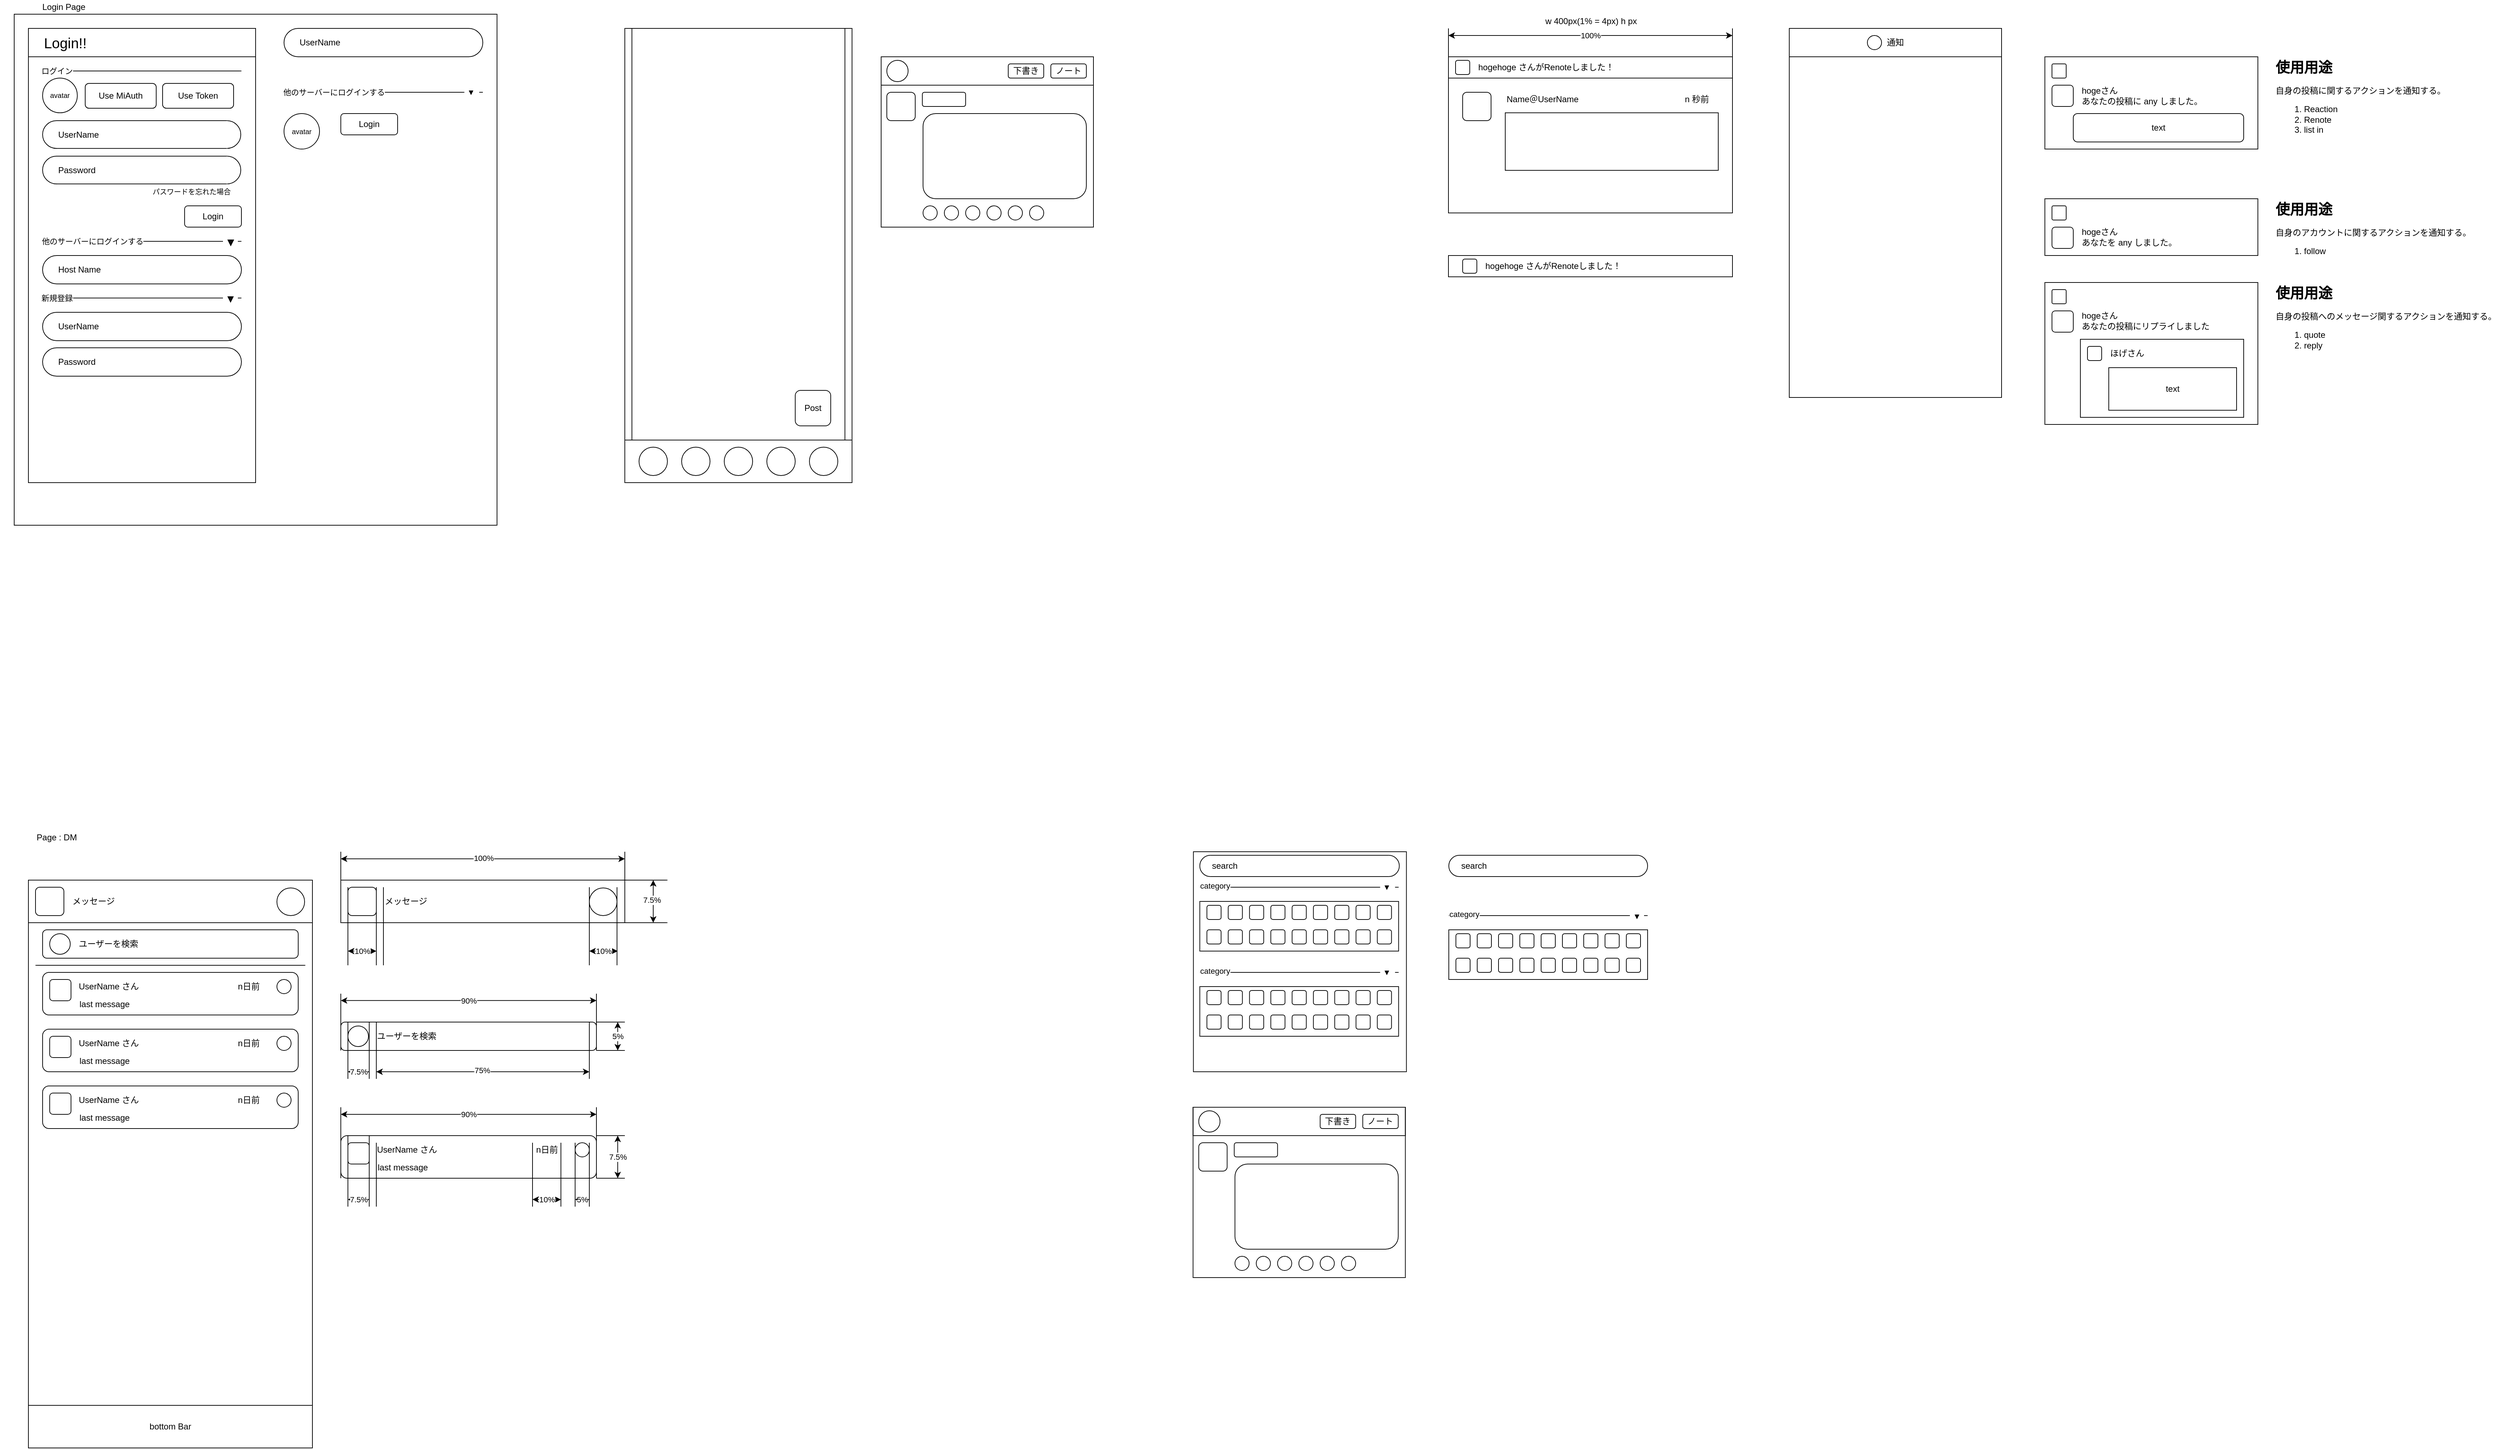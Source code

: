 <mxfile version="21.7.1" type="github">
  <diagram name="ページ1" id="SOHhejZyNRdWDJggEWoD">
    <mxGraphModel dx="1354" dy="754" grid="1" gridSize="10" guides="1" tooltips="1" connect="1" arrows="1" fold="1" page="1" pageScale="1" pageWidth="827" pageHeight="1169" math="0" shadow="0">
      <root>
        <mxCell id="0" />
        <mxCell id="1" parent="0" />
        <mxCell id="U8U3rD1Ni1faRUonzMAK-34" value="" style="rounded=0;whiteSpace=wrap;html=1;fillColor=none;" parent="1" vertex="1">
          <mxGeometry x="2040" y="80" width="400" height="220" as="geometry" />
        </mxCell>
        <mxCell id="U8U3rD1Ni1faRUonzMAK-40" value="" style="group" parent="1" vertex="1" connectable="0">
          <mxGeometry x="2040" y="80" width="400" height="30" as="geometry" />
        </mxCell>
        <mxCell id="U8U3rD1Ni1faRUonzMAK-41" value="" style="rounded=0;whiteSpace=wrap;html=1;strokeColor=default;fillColor=none;" parent="U8U3rD1Ni1faRUonzMAK-40" vertex="1">
          <mxGeometry width="400" height="30" as="geometry" />
        </mxCell>
        <mxCell id="U8U3rD1Ni1faRUonzMAK-42" value="" style="rounded=1;whiteSpace=wrap;html=1;" parent="U8U3rD1Ni1faRUonzMAK-40" vertex="1">
          <mxGeometry x="10" y="5" width="20" height="20" as="geometry" />
        </mxCell>
        <mxCell id="U8U3rD1Ni1faRUonzMAK-43" value="hogehoge さんがRenoteしました！" style="text;html=1;strokeColor=none;fillColor=none;align=left;verticalAlign=middle;whiteSpace=wrap;rounded=0;" parent="U8U3rD1Ni1faRUonzMAK-40" vertex="1">
          <mxGeometry x="40" width="360" height="30" as="geometry" />
        </mxCell>
        <mxCell id="P9PMvwIWn8hjvj230zZY-265" value="" style="rounded=0;whiteSpace=wrap;html=1;fillColor=none;" parent="1" vertex="1">
          <mxGeometry x="20" y="20" width="680" height="720" as="geometry" />
        </mxCell>
        <mxCell id="P9PMvwIWn8hjvj230zZY-56" value="" style="rounded=0;whiteSpace=wrap;html=1;fillColor=none;" parent="1" vertex="1">
          <mxGeometry x="40" y="40" width="320" height="640" as="geometry" />
        </mxCell>
        <mxCell id="P9PMvwIWn8hjvj230zZY-92" value="" style="rounded=0;whiteSpace=wrap;html=1;fillColor=none;" parent="1" vertex="1">
          <mxGeometry x="40" y="40" width="320" height="40" as="geometry" />
        </mxCell>
        <mxCell id="P9PMvwIWn8hjvj230zZY-91" value="Login!!" style="text;html=1;strokeColor=none;fillColor=none;align=left;verticalAlign=middle;whiteSpace=wrap;rounded=0;fontSize=20;" parent="1" vertex="1">
          <mxGeometry x="60" y="40" width="260" height="40" as="geometry" />
        </mxCell>
        <mxCell id="P9PMvwIWn8hjvj230zZY-205" value="Login" style="rounded=1;whiteSpace=wrap;html=1;" parent="1" vertex="1">
          <mxGeometry x="480" y="160" width="80" height="30" as="geometry" />
        </mxCell>
        <mxCell id="P9PMvwIWn8hjvj230zZY-220" value="avatar" style="ellipse;whiteSpace=wrap;html=1;aspect=fixed;fontSize=10;" parent="1" vertex="1">
          <mxGeometry x="400" y="160" width="50" height="50" as="geometry" />
        </mxCell>
        <mxCell id="P9PMvwIWn8hjvj230zZY-228" value="" style="group" parent="1" vertex="1" connectable="0">
          <mxGeometry x="60" y="340" width="280" height="58" as="geometry" />
        </mxCell>
        <mxCell id="P9PMvwIWn8hjvj230zZY-61" value="" style="group" parent="P9PMvwIWn8hjvj230zZY-228" vertex="1" connectable="0">
          <mxGeometry y="10" width="280" height="50" as="geometry" />
        </mxCell>
        <mxCell id="P9PMvwIWn8hjvj230zZY-223" value="" style="group" parent="P9PMvwIWn8hjvj230zZY-61" vertex="1" connectable="0">
          <mxGeometry y="10" width="280" height="40" as="geometry" />
        </mxCell>
        <mxCell id="P9PMvwIWn8hjvj230zZY-63" value="" style="ellipse;whiteSpace=wrap;html=1;aspect=fixed;container=0;" parent="P9PMvwIWn8hjvj230zZY-223" vertex="1">
          <mxGeometry width="40" height="40" as="geometry" />
        </mxCell>
        <mxCell id="P9PMvwIWn8hjvj230zZY-64" value="" style="ellipse;whiteSpace=wrap;html=1;aspect=fixed;container=0;" parent="P9PMvwIWn8hjvj230zZY-223" vertex="1">
          <mxGeometry x="240" width="40" height="40" as="geometry" />
        </mxCell>
        <mxCell id="P9PMvwIWn8hjvj230zZY-65" value="Host Name" style="rounded=0;whiteSpace=wrap;html=1;strokeColor=none;container=0;align=left;" parent="P9PMvwIWn8hjvj230zZY-223" vertex="1">
          <mxGeometry x="20" width="240" height="40" as="geometry" />
        </mxCell>
        <mxCell id="P9PMvwIWn8hjvj230zZY-66" value="" style="endArrow=none;html=1;rounded=0;entryX=0.5;entryY=0;entryDx=0;entryDy=0;exitX=0.5;exitY=0;exitDx=0;exitDy=0;" parent="P9PMvwIWn8hjvj230zZY-223" source="P9PMvwIWn8hjvj230zZY-63" target="P9PMvwIWn8hjvj230zZY-64" edge="1">
          <mxGeometry width="50" height="50" relative="1" as="geometry">
            <mxPoint x="280" y="190" as="sourcePoint" />
            <mxPoint x="330" y="140" as="targetPoint" />
          </mxGeometry>
        </mxCell>
        <mxCell id="P9PMvwIWn8hjvj230zZY-67" value="" style="endArrow=none;html=1;rounded=0;entryX=0.5;entryY=1;entryDx=0;entryDy=0;exitX=0.5;exitY=1;exitDx=0;exitDy=0;" parent="P9PMvwIWn8hjvj230zZY-223" source="P9PMvwIWn8hjvj230zZY-63" target="P9PMvwIWn8hjvj230zZY-64" edge="1">
          <mxGeometry width="50" height="50" relative="1" as="geometry">
            <mxPoint x="180" y="270" as="sourcePoint" />
            <mxPoint x="230" y="220" as="targetPoint" />
          </mxGeometry>
        </mxCell>
        <mxCell id="P9PMvwIWn8hjvj230zZY-224" value="" style="endArrow=none;html=1;rounded=0;" parent="P9PMvwIWn8hjvj230zZY-228" edge="1">
          <mxGeometry width="50" height="50" relative="1" as="geometry">
            <mxPoint as="sourcePoint" />
            <mxPoint x="254" as="targetPoint" />
          </mxGeometry>
        </mxCell>
        <mxCell id="P9PMvwIWn8hjvj230zZY-225" value="他のサーバーにログインする" style="edgeLabel;html=1;align=center;verticalAlign=middle;resizable=0;points=[];" parent="P9PMvwIWn8hjvj230zZY-224" vertex="1" connectable="0">
          <mxGeometry x="-0.805" relative="1" as="geometry">
            <mxPoint x="45" as="offset" />
          </mxGeometry>
        </mxCell>
        <mxCell id="P9PMvwIWn8hjvj230zZY-226" value="" style="triangle;whiteSpace=wrap;html=1;rotation=90;fillColor=#0D0D0D;aspect=fixed;" parent="P9PMvwIWn8hjvj230zZY-228" vertex="1">
          <mxGeometry x="261" y="-2" width="8" height="8" as="geometry" />
        </mxCell>
        <mxCell id="P9PMvwIWn8hjvj230zZY-227" value="" style="endArrow=none;html=1;rounded=0;" parent="P9PMvwIWn8hjvj230zZY-228" edge="1">
          <mxGeometry width="50" height="50" relative="1" as="geometry">
            <mxPoint x="275" as="sourcePoint" />
            <mxPoint x="280" as="targetPoint" />
          </mxGeometry>
        </mxCell>
        <mxCell id="P9PMvwIWn8hjvj230zZY-237" value="" style="endArrow=none;html=1;rounded=0;" parent="1" edge="1">
          <mxGeometry width="50" height="50" relative="1" as="geometry">
            <mxPoint x="400" y="510" as="sourcePoint" />
            <mxPoint x="400" y="510" as="targetPoint" />
          </mxGeometry>
        </mxCell>
        <mxCell id="P9PMvwIWn8hjvj230zZY-229" value="" style="endArrow=none;html=1;rounded=0;" parent="1" edge="1">
          <mxGeometry width="50" height="50" relative="1" as="geometry">
            <mxPoint x="60" y="419.889" as="sourcePoint" />
            <mxPoint x="314" y="419.889" as="targetPoint" />
          </mxGeometry>
        </mxCell>
        <mxCell id="P9PMvwIWn8hjvj230zZY-230" value="新規登録" style="edgeLabel;html=1;align=center;verticalAlign=middle;resizable=0;points=[];" parent="P9PMvwIWn8hjvj230zZY-229" vertex="1" connectable="0">
          <mxGeometry x="-0.805" relative="1" as="geometry">
            <mxPoint x="-5" as="offset" />
          </mxGeometry>
        </mxCell>
        <mxCell id="P9PMvwIWn8hjvj230zZY-231" value="" style="triangle;whiteSpace=wrap;html=1;rotation=90;fillColor=#0D0D0D;aspect=fixed;" parent="1" vertex="1">
          <mxGeometry x="321" y="418" width="7.462" height="7.462" as="geometry" />
        </mxCell>
        <mxCell id="P9PMvwIWn8hjvj230zZY-232" value="" style="endArrow=none;html=1;rounded=0;" parent="1" edge="1">
          <mxGeometry width="50" height="50" relative="1" as="geometry">
            <mxPoint x="335" y="419.889" as="sourcePoint" />
            <mxPoint x="340" y="419.889" as="targetPoint" />
          </mxGeometry>
        </mxCell>
        <mxCell id="P9PMvwIWn8hjvj230zZY-247" value="" style="group;align=left;" parent="1" vertex="1" connectable="0">
          <mxGeometry x="60" y="480" width="280" height="60" as="geometry" />
        </mxCell>
        <mxCell id="P9PMvwIWn8hjvj230zZY-248" value="" style="endArrow=none;html=1;rounded=0;" parent="P9PMvwIWn8hjvj230zZY-247" edge="1">
          <mxGeometry width="50" height="50" relative="1" as="geometry">
            <mxPoint as="sourcePoint" />
            <mxPoint as="targetPoint" />
          </mxGeometry>
        </mxCell>
        <mxCell id="P9PMvwIWn8hjvj230zZY-249" value="" style="ellipse;whiteSpace=wrap;html=1;aspect=fixed;container=0;" parent="P9PMvwIWn8hjvj230zZY-247" vertex="1">
          <mxGeometry y="10" width="40" height="40" as="geometry" />
        </mxCell>
        <mxCell id="P9PMvwIWn8hjvj230zZY-250" value="" style="ellipse;whiteSpace=wrap;html=1;aspect=fixed;container=0;" parent="P9PMvwIWn8hjvj230zZY-247" vertex="1">
          <mxGeometry x="240" y="10" width="40" height="40" as="geometry" />
        </mxCell>
        <mxCell id="P9PMvwIWn8hjvj230zZY-251" value="Password" style="rounded=0;whiteSpace=wrap;html=1;strokeColor=none;container=0;align=left;" parent="P9PMvwIWn8hjvj230zZY-247" vertex="1">
          <mxGeometry x="20" y="10" width="240" height="40" as="geometry" />
        </mxCell>
        <mxCell id="P9PMvwIWn8hjvj230zZY-252" value="" style="endArrow=none;html=1;rounded=0;entryX=0.5;entryY=0;entryDx=0;entryDy=0;exitX=0.5;exitY=0;exitDx=0;exitDy=0;" parent="P9PMvwIWn8hjvj230zZY-247" source="P9PMvwIWn8hjvj230zZY-249" target="P9PMvwIWn8hjvj230zZY-250" edge="1">
          <mxGeometry width="50" height="50" relative="1" as="geometry">
            <mxPoint x="280" y="200" as="sourcePoint" />
            <mxPoint x="330" y="150" as="targetPoint" />
          </mxGeometry>
        </mxCell>
        <mxCell id="P9PMvwIWn8hjvj230zZY-253" value="" style="endArrow=none;html=1;rounded=0;entryX=0.5;entryY=1;entryDx=0;entryDy=0;exitX=0.5;exitY=1;exitDx=0;exitDy=0;" parent="P9PMvwIWn8hjvj230zZY-247" source="P9PMvwIWn8hjvj230zZY-249" target="P9PMvwIWn8hjvj230zZY-250" edge="1">
          <mxGeometry width="50" height="50" relative="1" as="geometry">
            <mxPoint x="180" y="280" as="sourcePoint" />
            <mxPoint x="230" y="230" as="targetPoint" />
          </mxGeometry>
        </mxCell>
        <mxCell id="P9PMvwIWn8hjvj230zZY-254" value="" style="group;align=left;" parent="1" vertex="1" connectable="0">
          <mxGeometry x="60" y="430" width="280" height="60" as="geometry" />
        </mxCell>
        <mxCell id="P9PMvwIWn8hjvj230zZY-255" value="" style="endArrow=none;html=1;rounded=0;" parent="P9PMvwIWn8hjvj230zZY-254" edge="1">
          <mxGeometry width="50" height="50" relative="1" as="geometry">
            <mxPoint as="sourcePoint" />
            <mxPoint as="targetPoint" />
          </mxGeometry>
        </mxCell>
        <mxCell id="P9PMvwIWn8hjvj230zZY-256" value="" style="ellipse;whiteSpace=wrap;html=1;aspect=fixed;container=0;" parent="P9PMvwIWn8hjvj230zZY-254" vertex="1">
          <mxGeometry y="10" width="40" height="40" as="geometry" />
        </mxCell>
        <mxCell id="P9PMvwIWn8hjvj230zZY-257" value="" style="ellipse;whiteSpace=wrap;html=1;aspect=fixed;container=0;" parent="P9PMvwIWn8hjvj230zZY-254" vertex="1">
          <mxGeometry x="240" y="10" width="40" height="40" as="geometry" />
        </mxCell>
        <mxCell id="P9PMvwIWn8hjvj230zZY-258" value="UserName" style="rounded=0;whiteSpace=wrap;html=1;strokeColor=none;container=0;align=left;" parent="P9PMvwIWn8hjvj230zZY-254" vertex="1">
          <mxGeometry x="20" y="10" width="240" height="40" as="geometry" />
        </mxCell>
        <mxCell id="P9PMvwIWn8hjvj230zZY-259" value="" style="endArrow=none;html=1;rounded=0;entryX=0.5;entryY=0;entryDx=0;entryDy=0;exitX=0.5;exitY=0;exitDx=0;exitDy=0;" parent="P9PMvwIWn8hjvj230zZY-254" source="P9PMvwIWn8hjvj230zZY-256" target="P9PMvwIWn8hjvj230zZY-257" edge="1">
          <mxGeometry width="50" height="50" relative="1" as="geometry">
            <mxPoint x="280" y="200" as="sourcePoint" />
            <mxPoint x="330" y="150" as="targetPoint" />
          </mxGeometry>
        </mxCell>
        <mxCell id="P9PMvwIWn8hjvj230zZY-260" value="" style="endArrow=none;html=1;rounded=0;entryX=0.5;entryY=1;entryDx=0;entryDy=0;exitX=0.5;exitY=1;exitDx=0;exitDy=0;" parent="P9PMvwIWn8hjvj230zZY-254" source="P9PMvwIWn8hjvj230zZY-256" target="P9PMvwIWn8hjvj230zZY-257" edge="1">
          <mxGeometry width="50" height="50" relative="1" as="geometry">
            <mxPoint x="180" y="280" as="sourcePoint" />
            <mxPoint x="230" y="230" as="targetPoint" />
          </mxGeometry>
        </mxCell>
        <mxCell id="P9PMvwIWn8hjvj230zZY-261" value="" style="group" parent="1" vertex="1" connectable="0">
          <mxGeometry x="400" y="120" width="280" height="20" as="geometry" />
        </mxCell>
        <mxCell id="P9PMvwIWn8hjvj230zZY-216" value="" style="endArrow=none;html=1;rounded=0;" parent="P9PMvwIWn8hjvj230zZY-261" edge="1">
          <mxGeometry width="50" height="50" relative="1" as="geometry">
            <mxPoint y="10" as="sourcePoint" />
            <mxPoint x="254" y="10" as="targetPoint" />
          </mxGeometry>
        </mxCell>
        <mxCell id="P9PMvwIWn8hjvj230zZY-217" value="他のサーバーにログインする" style="edgeLabel;html=1;align=center;verticalAlign=middle;resizable=0;points=[];" parent="P9PMvwIWn8hjvj230zZY-216" vertex="1" connectable="0">
          <mxGeometry x="-0.805" y="-1" relative="1" as="geometry">
            <mxPoint x="45" y="-1" as="offset" />
          </mxGeometry>
        </mxCell>
        <mxCell id="P9PMvwIWn8hjvj230zZY-218" value="" style="triangle;whiteSpace=wrap;html=1;rotation=90;fillColor=#0D0D0D;aspect=fixed;" parent="P9PMvwIWn8hjvj230zZY-261" vertex="1">
          <mxGeometry x="261" y="8" width="4.848" height="4.848" as="geometry" />
        </mxCell>
        <mxCell id="P9PMvwIWn8hjvj230zZY-219" value="" style="endArrow=none;html=1;rounded=0;" parent="P9PMvwIWn8hjvj230zZY-261" edge="1">
          <mxGeometry width="50" height="50" relative="1" as="geometry">
            <mxPoint x="275" y="10" as="sourcePoint" />
            <mxPoint x="280" y="10" as="targetPoint" />
          </mxGeometry>
        </mxCell>
        <mxCell id="P9PMvwIWn8hjvj230zZY-155" value="" style="endArrow=none;html=1;rounded=0;" parent="1" edge="1">
          <mxGeometry width="50" height="50" relative="1" as="geometry">
            <mxPoint x="400" y="30" as="sourcePoint" />
            <mxPoint x="400" y="30" as="targetPoint" />
          </mxGeometry>
        </mxCell>
        <mxCell id="P9PMvwIWn8hjvj230zZY-264" value="" style="group" parent="1" vertex="1" connectable="0">
          <mxGeometry x="400" y="40" width="280" height="40" as="geometry" />
        </mxCell>
        <mxCell id="P9PMvwIWn8hjvj230zZY-156" value="" style="ellipse;whiteSpace=wrap;html=1;aspect=fixed;container=0;" parent="P9PMvwIWn8hjvj230zZY-264" vertex="1">
          <mxGeometry width="40" height="40" as="geometry" />
        </mxCell>
        <mxCell id="P9PMvwIWn8hjvj230zZY-157" value="" style="ellipse;whiteSpace=wrap;html=1;aspect=fixed;container=0;" parent="P9PMvwIWn8hjvj230zZY-264" vertex="1">
          <mxGeometry x="240" width="40" height="40" as="geometry" />
        </mxCell>
        <mxCell id="P9PMvwIWn8hjvj230zZY-158" value="UserName" style="rounded=0;whiteSpace=wrap;html=1;strokeColor=none;container=0;align=left;" parent="P9PMvwIWn8hjvj230zZY-264" vertex="1">
          <mxGeometry x="20" width="240" height="40" as="geometry" />
        </mxCell>
        <mxCell id="P9PMvwIWn8hjvj230zZY-159" value="" style="endArrow=none;html=1;rounded=0;entryX=0.5;entryY=0;entryDx=0;entryDy=0;exitX=0.5;exitY=0;exitDx=0;exitDy=0;" parent="P9PMvwIWn8hjvj230zZY-264" source="P9PMvwIWn8hjvj230zZY-156" target="P9PMvwIWn8hjvj230zZY-157" edge="1">
          <mxGeometry width="50" height="50" relative="1" as="geometry">
            <mxPoint x="280" y="190" as="sourcePoint" />
            <mxPoint x="330" y="140" as="targetPoint" />
          </mxGeometry>
        </mxCell>
        <mxCell id="P9PMvwIWn8hjvj230zZY-160" value="" style="endArrow=none;html=1;rounded=0;entryX=0.5;entryY=1;entryDx=0;entryDy=0;exitX=0.5;exitY=1;exitDx=0;exitDy=0;" parent="P9PMvwIWn8hjvj230zZY-264" source="P9PMvwIWn8hjvj230zZY-156" target="P9PMvwIWn8hjvj230zZY-157" edge="1">
          <mxGeometry width="50" height="50" relative="1" as="geometry">
            <mxPoint x="180" y="270" as="sourcePoint" />
            <mxPoint x="230" y="220" as="targetPoint" />
          </mxGeometry>
        </mxCell>
        <mxCell id="P9PMvwIWn8hjvj230zZY-42" value="" style="group" parent="1" vertex="1" connectable="0">
          <mxGeometry x="60" y="210" width="280" height="50.0" as="geometry" />
        </mxCell>
        <mxCell id="P9PMvwIWn8hjvj230zZY-43" value="" style="endArrow=none;html=1;rounded=0;" parent="P9PMvwIWn8hjvj230zZY-42" edge="1">
          <mxGeometry width="50" height="50" relative="1" as="geometry">
            <mxPoint as="sourcePoint" />
            <mxPoint as="targetPoint" />
          </mxGeometry>
        </mxCell>
        <mxCell id="P9PMvwIWn8hjvj230zZY-44" value="" style="ellipse;whiteSpace=wrap;html=1;aspect=fixed;container=0;" parent="P9PMvwIWn8hjvj230zZY-42" vertex="1">
          <mxGeometry y="10.0" width="39.13" height="39.13" as="geometry" />
        </mxCell>
        <mxCell id="P9PMvwIWn8hjvj230zZY-45" value="" style="ellipse;whiteSpace=wrap;html=1;aspect=fixed;container=0;" parent="P9PMvwIWn8hjvj230zZY-42" vertex="1">
          <mxGeometry x="240" y="10.0" width="39.13" height="39.13" as="geometry" />
        </mxCell>
        <mxCell id="P9PMvwIWn8hjvj230zZY-46" value="&lt;span style=&quot;background-color: initial;&quot;&gt;Password&lt;/span&gt;" style="rounded=0;whiteSpace=wrap;html=1;strokeColor=none;container=0;align=left;" parent="P9PMvwIWn8hjvj230zZY-42" vertex="1">
          <mxGeometry x="20" y="10.0" width="240" height="40.0" as="geometry" />
        </mxCell>
        <mxCell id="P9PMvwIWn8hjvj230zZY-47" value="" style="endArrow=none;html=1;rounded=0;entryX=0.5;entryY=0;entryDx=0;entryDy=0;exitX=0.5;exitY=0;exitDx=0;exitDy=0;" parent="P9PMvwIWn8hjvj230zZY-42" source="P9PMvwIWn8hjvj230zZY-44" target="P9PMvwIWn8hjvj230zZY-45" edge="1">
          <mxGeometry width="50" height="50" relative="1" as="geometry">
            <mxPoint x="280" y="200.0" as="sourcePoint" />
            <mxPoint x="330" y="150" as="targetPoint" />
          </mxGeometry>
        </mxCell>
        <mxCell id="P9PMvwIWn8hjvj230zZY-48" value="" style="endArrow=none;html=1;rounded=0;entryX=0.5;entryY=1;entryDx=0;entryDy=0;exitX=0.5;exitY=1;exitDx=0;exitDy=0;" parent="P9PMvwIWn8hjvj230zZY-42" source="P9PMvwIWn8hjvj230zZY-44" target="P9PMvwIWn8hjvj230zZY-45" edge="1">
          <mxGeometry width="50" height="50" relative="1" as="geometry">
            <mxPoint x="180" y="280.0" as="sourcePoint" />
            <mxPoint x="230" y="230.0" as="targetPoint" />
          </mxGeometry>
        </mxCell>
        <mxCell id="P9PMvwIWn8hjvj230zZY-49" value="" style="group;align=left;" parent="1" vertex="1" connectable="0">
          <mxGeometry x="60" y="160.0" width="280" height="60.0" as="geometry" />
        </mxCell>
        <mxCell id="P9PMvwIWn8hjvj230zZY-50" value="" style="endArrow=none;html=1;rounded=0;" parent="P9PMvwIWn8hjvj230zZY-49" edge="1">
          <mxGeometry width="50" height="50" relative="1" as="geometry">
            <mxPoint as="sourcePoint" />
            <mxPoint as="targetPoint" />
          </mxGeometry>
        </mxCell>
        <mxCell id="P9PMvwIWn8hjvj230zZY-51" value="" style="ellipse;whiteSpace=wrap;html=1;aspect=fixed;container=0;" parent="P9PMvwIWn8hjvj230zZY-49" vertex="1">
          <mxGeometry y="10.0" width="39.13" height="39.13" as="geometry" />
        </mxCell>
        <mxCell id="P9PMvwIWn8hjvj230zZY-52" value="" style="ellipse;whiteSpace=wrap;html=1;aspect=fixed;container=0;" parent="P9PMvwIWn8hjvj230zZY-49" vertex="1">
          <mxGeometry x="240" y="10.0" width="39.13" height="39.13" as="geometry" />
        </mxCell>
        <mxCell id="P9PMvwIWn8hjvj230zZY-53" value="UserName" style="rounded=0;whiteSpace=wrap;html=1;strokeColor=none;container=0;align=left;" parent="P9PMvwIWn8hjvj230zZY-49" vertex="1">
          <mxGeometry x="20" y="10.0" width="240" height="40.0" as="geometry" />
        </mxCell>
        <mxCell id="P9PMvwIWn8hjvj230zZY-54" value="" style="endArrow=none;html=1;rounded=0;entryX=0.5;entryY=0;entryDx=0;entryDy=0;exitX=0.5;exitY=0;exitDx=0;exitDy=0;" parent="P9PMvwIWn8hjvj230zZY-49" source="P9PMvwIWn8hjvj230zZY-51" target="P9PMvwIWn8hjvj230zZY-52" edge="1">
          <mxGeometry width="50" height="50" relative="1" as="geometry">
            <mxPoint x="280" y="200.0" as="sourcePoint" />
            <mxPoint x="330" y="150" as="targetPoint" />
          </mxGeometry>
        </mxCell>
        <mxCell id="P9PMvwIWn8hjvj230zZY-55" value="" style="endArrow=none;html=1;rounded=0;entryX=0.5;entryY=1;entryDx=0;entryDy=0;exitX=0.5;exitY=1;exitDx=0;exitDy=0;" parent="P9PMvwIWn8hjvj230zZY-49" source="P9PMvwIWn8hjvj230zZY-51" target="P9PMvwIWn8hjvj230zZY-52" edge="1">
          <mxGeometry width="50" height="50" relative="1" as="geometry">
            <mxPoint x="180" y="280.0" as="sourcePoint" />
            <mxPoint x="230" y="230.0" as="targetPoint" />
          </mxGeometry>
        </mxCell>
        <mxCell id="P9PMvwIWn8hjvj230zZY-77" value="avatar" style="ellipse;whiteSpace=wrap;html=1;aspect=fixed;fontSize=10;" parent="1" vertex="1">
          <mxGeometry x="60" y="110" width="48.913" height="48.913" as="geometry" />
        </mxCell>
        <mxCell id="P9PMvwIWn8hjvj230zZY-79" value="Use MiAuth" style="rounded=1;whiteSpace=wrap;html=1;" parent="1" vertex="1">
          <mxGeometry x="120" y="117.5" width="100" height="35.0" as="geometry" />
        </mxCell>
        <mxCell id="P9PMvwIWn8hjvj230zZY-82" value="Use Token" style="rounded=1;whiteSpace=wrap;html=1;" parent="1" vertex="1">
          <mxGeometry x="229" y="117.5" width="100" height="35.0" as="geometry" />
        </mxCell>
        <mxCell id="P9PMvwIWn8hjvj230zZY-87" value="パスワードを忘れた場合" style="text;html=1;strokeColor=none;fillColor=none;align=center;verticalAlign=middle;whiteSpace=wrap;rounded=0;fontSize=10;" parent="1" vertex="1">
          <mxGeometry x="200" y="260.0" width="140" height="20.0" as="geometry" />
        </mxCell>
        <mxCell id="P9PMvwIWn8hjvj230zZY-101" value="Login" style="rounded=1;whiteSpace=wrap;html=1;" parent="1" vertex="1">
          <mxGeometry x="260" y="290.0" width="80" height="30.0" as="geometry" />
        </mxCell>
        <mxCell id="P9PMvwIWn8hjvj230zZY-119" value="" style="endArrow=none;html=1;rounded=0;endSize=6;startSize=6;" parent="1" edge="1">
          <mxGeometry width="50" height="50" relative="1" as="geometry">
            <mxPoint x="60" y="100" as="sourcePoint" />
            <mxPoint x="340" y="100" as="targetPoint" />
          </mxGeometry>
        </mxCell>
        <mxCell id="P9PMvwIWn8hjvj230zZY-120" value="ログイン&lt;br&gt;" style="edgeLabel;html=1;align=center;verticalAlign=middle;resizable=0;points=[];" parent="P9PMvwIWn8hjvj230zZY-119" vertex="1" connectable="0">
          <mxGeometry x="-0.83" relative="1" as="geometry">
            <mxPoint x="-4" as="offset" />
          </mxGeometry>
        </mxCell>
        <mxCell id="P9PMvwIWn8hjvj230zZY-266" value="Login Page" style="text;html=1;strokeColor=none;fillColor=none;align=center;verticalAlign=middle;whiteSpace=wrap;rounded=0;" parent="1" vertex="1">
          <mxGeometry x="20" width="140" height="20" as="geometry" />
        </mxCell>
        <mxCell id="P9PMvwIWn8hjvj230zZY-267" value="" style="rounded=0;whiteSpace=wrap;html=1;fillColor=none;" parent="1" vertex="1">
          <mxGeometry x="880" y="40" width="320" height="640" as="geometry" />
        </mxCell>
        <mxCell id="P9PMvwIWn8hjvj230zZY-268" value="" style="rounded=0;whiteSpace=wrap;html=1;fillColor=none;" parent="1" vertex="1">
          <mxGeometry x="880" y="620" width="320" height="60" as="geometry" />
        </mxCell>
        <mxCell id="P9PMvwIWn8hjvj230zZY-269" value="" style="ellipse;whiteSpace=wrap;html=1;aspect=fixed;" parent="1" vertex="1">
          <mxGeometry x="960" y="630" width="40" height="40" as="geometry" />
        </mxCell>
        <mxCell id="P9PMvwIWn8hjvj230zZY-270" value="" style="ellipse;whiteSpace=wrap;html=1;aspect=fixed;" parent="1" vertex="1">
          <mxGeometry x="1020" y="630" width="40" height="40" as="geometry" />
        </mxCell>
        <mxCell id="P9PMvwIWn8hjvj230zZY-271" value="" style="ellipse;whiteSpace=wrap;html=1;aspect=fixed;" parent="1" vertex="1">
          <mxGeometry x="1080" y="630" width="40" height="40" as="geometry" />
        </mxCell>
        <mxCell id="P9PMvwIWn8hjvj230zZY-272" value="" style="ellipse;whiteSpace=wrap;html=1;aspect=fixed;" parent="1" vertex="1">
          <mxGeometry x="1140" y="630" width="40" height="40" as="geometry" />
        </mxCell>
        <mxCell id="P9PMvwIWn8hjvj230zZY-273" value="" style="ellipse;whiteSpace=wrap;html=1;aspect=fixed;" parent="1" vertex="1">
          <mxGeometry x="900" y="630" width="40" height="40" as="geometry" />
        </mxCell>
        <mxCell id="P9PMvwIWn8hjvj230zZY-275" value="" style="rounded=0;whiteSpace=wrap;html=1;fillColor=none;" parent="1" vertex="1">
          <mxGeometry x="890" y="40" width="300" height="580" as="geometry" />
        </mxCell>
        <mxCell id="P9PMvwIWn8hjvj230zZY-274" value="Post" style="rounded=1;whiteSpace=wrap;html=1;" parent="1" vertex="1">
          <mxGeometry x="1120" y="550" width="50" height="50" as="geometry" />
        </mxCell>
        <mxCell id="wHT7KQ06zbaADtiukvNs-43" value="" style="group" parent="1" vertex="1" connectable="0">
          <mxGeometry x="1689.8" y="1240" width="291" height="260" as="geometry" />
        </mxCell>
        <mxCell id="P9PMvwIWn8hjvj230zZY-426" value="" style="group" parent="wHT7KQ06zbaADtiukvNs-43" vertex="1" connectable="0">
          <mxGeometry width="280" height="20" as="geometry" />
        </mxCell>
        <mxCell id="P9PMvwIWn8hjvj230zZY-427" value="" style="endArrow=none;html=1;rounded=0;" parent="P9PMvwIWn8hjvj230zZY-426" edge="1">
          <mxGeometry width="50" height="50" relative="1" as="geometry">
            <mxPoint y="10" as="sourcePoint" />
            <mxPoint x="254" y="10" as="targetPoint" />
          </mxGeometry>
        </mxCell>
        <mxCell id="P9PMvwIWn8hjvj230zZY-428" value="category" style="edgeLabel;html=1;align=center;verticalAlign=middle;resizable=0;points=[];" parent="P9PMvwIWn8hjvj230zZY-427" vertex="1" connectable="0">
          <mxGeometry x="-0.805" y="-1" relative="1" as="geometry">
            <mxPoint x="-4" y="-3" as="offset" />
          </mxGeometry>
        </mxCell>
        <mxCell id="P9PMvwIWn8hjvj230zZY-429" value="" style="triangle;whiteSpace=wrap;html=1;rotation=90;fillColor=#0D0D0D;aspect=fixed;" parent="P9PMvwIWn8hjvj230zZY-426" vertex="1">
          <mxGeometry x="261" y="8" width="4.848" height="4.848" as="geometry" />
        </mxCell>
        <mxCell id="P9PMvwIWn8hjvj230zZY-430" value="" style="endArrow=none;html=1;rounded=0;" parent="P9PMvwIWn8hjvj230zZY-426" edge="1">
          <mxGeometry width="50" height="50" relative="1" as="geometry">
            <mxPoint x="275" y="10" as="sourcePoint" />
            <mxPoint x="280" y="10" as="targetPoint" />
          </mxGeometry>
        </mxCell>
        <mxCell id="P9PMvwIWn8hjvj230zZY-433" value="" style="rounded=0;whiteSpace=wrap;html=1;" parent="wHT7KQ06zbaADtiukvNs-43" vertex="1">
          <mxGeometry y="30" width="280" height="70" as="geometry" />
        </mxCell>
        <mxCell id="P9PMvwIWn8hjvj230zZY-432" value="" style="rounded=1;whiteSpace=wrap;html=1;" parent="wHT7KQ06zbaADtiukvNs-43" vertex="1">
          <mxGeometry x="10" y="35.46" width="20" height="20" as="geometry" />
        </mxCell>
        <mxCell id="P9PMvwIWn8hjvj230zZY-434" value="" style="rounded=1;whiteSpace=wrap;html=1;" parent="wHT7KQ06zbaADtiukvNs-43" vertex="1">
          <mxGeometry x="10" y="70" width="20" height="20" as="geometry" />
        </mxCell>
        <mxCell id="P9PMvwIWn8hjvj230zZY-435" value="" style="rounded=1;whiteSpace=wrap;html=1;" parent="wHT7KQ06zbaADtiukvNs-43" vertex="1">
          <mxGeometry x="40" y="70" width="20" height="20" as="geometry" />
        </mxCell>
        <mxCell id="P9PMvwIWn8hjvj230zZY-436" value="" style="rounded=1;whiteSpace=wrap;html=1;" parent="wHT7KQ06zbaADtiukvNs-43" vertex="1">
          <mxGeometry x="40" y="35.46" width="20" height="20" as="geometry" />
        </mxCell>
        <mxCell id="P9PMvwIWn8hjvj230zZY-437" value="" style="rounded=1;whiteSpace=wrap;html=1;" parent="wHT7KQ06zbaADtiukvNs-43" vertex="1">
          <mxGeometry x="70" y="70" width="20" height="20" as="geometry" />
        </mxCell>
        <mxCell id="P9PMvwIWn8hjvj230zZY-438" value="" style="rounded=1;whiteSpace=wrap;html=1;" parent="wHT7KQ06zbaADtiukvNs-43" vertex="1">
          <mxGeometry x="70" y="35.46" width="20" height="20" as="geometry" />
        </mxCell>
        <mxCell id="P9PMvwIWn8hjvj230zZY-439" value="" style="rounded=1;whiteSpace=wrap;html=1;" parent="wHT7KQ06zbaADtiukvNs-43" vertex="1">
          <mxGeometry x="100" y="70" width="20" height="20" as="geometry" />
        </mxCell>
        <mxCell id="P9PMvwIWn8hjvj230zZY-440" value="" style="rounded=1;whiteSpace=wrap;html=1;" parent="wHT7KQ06zbaADtiukvNs-43" vertex="1">
          <mxGeometry x="100" y="35.46" width="20" height="20" as="geometry" />
        </mxCell>
        <mxCell id="P9PMvwIWn8hjvj230zZY-441" value="" style="rounded=1;whiteSpace=wrap;html=1;" parent="wHT7KQ06zbaADtiukvNs-43" vertex="1">
          <mxGeometry x="130" y="70" width="20" height="20" as="geometry" />
        </mxCell>
        <mxCell id="P9PMvwIWn8hjvj230zZY-442" value="" style="rounded=1;whiteSpace=wrap;html=1;" parent="wHT7KQ06zbaADtiukvNs-43" vertex="1">
          <mxGeometry x="130" y="35.46" width="20" height="20" as="geometry" />
        </mxCell>
        <mxCell id="P9PMvwIWn8hjvj230zZY-443" value="" style="rounded=1;whiteSpace=wrap;html=1;" parent="wHT7KQ06zbaADtiukvNs-43" vertex="1">
          <mxGeometry x="160" y="70" width="20" height="20" as="geometry" />
        </mxCell>
        <mxCell id="P9PMvwIWn8hjvj230zZY-444" value="" style="rounded=1;whiteSpace=wrap;html=1;" parent="wHT7KQ06zbaADtiukvNs-43" vertex="1">
          <mxGeometry x="160" y="35.46" width="20" height="20" as="geometry" />
        </mxCell>
        <mxCell id="P9PMvwIWn8hjvj230zZY-445" value="" style="rounded=1;whiteSpace=wrap;html=1;" parent="wHT7KQ06zbaADtiukvNs-43" vertex="1">
          <mxGeometry x="190" y="70" width="20" height="20" as="geometry" />
        </mxCell>
        <mxCell id="P9PMvwIWn8hjvj230zZY-446" value="" style="rounded=1;whiteSpace=wrap;html=1;" parent="wHT7KQ06zbaADtiukvNs-43" vertex="1">
          <mxGeometry x="190" y="35.46" width="20" height="20" as="geometry" />
        </mxCell>
        <mxCell id="P9PMvwIWn8hjvj230zZY-447" value="" style="rounded=1;whiteSpace=wrap;html=1;" parent="wHT7KQ06zbaADtiukvNs-43" vertex="1">
          <mxGeometry x="220" y="70" width="20" height="20" as="geometry" />
        </mxCell>
        <mxCell id="P9PMvwIWn8hjvj230zZY-448" value="" style="rounded=1;whiteSpace=wrap;html=1;" parent="wHT7KQ06zbaADtiukvNs-43" vertex="1">
          <mxGeometry x="220" y="35.46" width="20" height="20" as="geometry" />
        </mxCell>
        <mxCell id="P9PMvwIWn8hjvj230zZY-449" value="" style="rounded=1;whiteSpace=wrap;html=1;" parent="wHT7KQ06zbaADtiukvNs-43" vertex="1">
          <mxGeometry x="250" y="70" width="20" height="20" as="geometry" />
        </mxCell>
        <mxCell id="P9PMvwIWn8hjvj230zZY-450" value="" style="rounded=1;whiteSpace=wrap;html=1;" parent="wHT7KQ06zbaADtiukvNs-43" vertex="1">
          <mxGeometry x="250" y="35.46" width="20" height="20" as="geometry" />
        </mxCell>
        <mxCell id="wHT7KQ06zbaADtiukvNs-46" value="" style="group" parent="1" vertex="1" connectable="0">
          <mxGeometry x="1689.8" y="1360" width="280" height="100" as="geometry" />
        </mxCell>
        <mxCell id="wHT7KQ06zbaADtiukvNs-47" value="" style="group" parent="wHT7KQ06zbaADtiukvNs-46" vertex="1" connectable="0">
          <mxGeometry width="280" height="20" as="geometry" />
        </mxCell>
        <mxCell id="wHT7KQ06zbaADtiukvNs-48" value="" style="endArrow=none;html=1;rounded=0;" parent="wHT7KQ06zbaADtiukvNs-47" edge="1">
          <mxGeometry width="50" height="50" relative="1" as="geometry">
            <mxPoint y="10" as="sourcePoint" />
            <mxPoint x="254" y="10" as="targetPoint" />
          </mxGeometry>
        </mxCell>
        <mxCell id="wHT7KQ06zbaADtiukvNs-49" value="category" style="edgeLabel;html=1;align=center;verticalAlign=middle;resizable=0;points=[];" parent="wHT7KQ06zbaADtiukvNs-48" vertex="1" connectable="0">
          <mxGeometry x="-0.805" y="-1" relative="1" as="geometry">
            <mxPoint x="-4" y="-3" as="offset" />
          </mxGeometry>
        </mxCell>
        <mxCell id="wHT7KQ06zbaADtiukvNs-50" value="" style="triangle;whiteSpace=wrap;html=1;rotation=90;fillColor=#0D0D0D;aspect=fixed;" parent="wHT7KQ06zbaADtiukvNs-47" vertex="1">
          <mxGeometry x="261" y="8" width="4.848" height="4.848" as="geometry" />
        </mxCell>
        <mxCell id="wHT7KQ06zbaADtiukvNs-51" value="" style="endArrow=none;html=1;rounded=0;" parent="wHT7KQ06zbaADtiukvNs-47" edge="1">
          <mxGeometry width="50" height="50" relative="1" as="geometry">
            <mxPoint x="275" y="10" as="sourcePoint" />
            <mxPoint x="280" y="10" as="targetPoint" />
          </mxGeometry>
        </mxCell>
        <mxCell id="wHT7KQ06zbaADtiukvNs-52" value="" style="rounded=0;whiteSpace=wrap;html=1;" parent="wHT7KQ06zbaADtiukvNs-46" vertex="1">
          <mxGeometry y="30" width="280" height="70" as="geometry" />
        </mxCell>
        <mxCell id="wHT7KQ06zbaADtiukvNs-53" value="" style="rounded=1;whiteSpace=wrap;html=1;" parent="wHT7KQ06zbaADtiukvNs-46" vertex="1">
          <mxGeometry x="10" y="35.46" width="20" height="20" as="geometry" />
        </mxCell>
        <mxCell id="wHT7KQ06zbaADtiukvNs-54" value="" style="rounded=1;whiteSpace=wrap;html=1;" parent="wHT7KQ06zbaADtiukvNs-46" vertex="1">
          <mxGeometry x="10" y="70" width="20" height="20" as="geometry" />
        </mxCell>
        <mxCell id="wHT7KQ06zbaADtiukvNs-55" value="" style="rounded=1;whiteSpace=wrap;html=1;" parent="wHT7KQ06zbaADtiukvNs-46" vertex="1">
          <mxGeometry x="40" y="70" width="20" height="20" as="geometry" />
        </mxCell>
        <mxCell id="wHT7KQ06zbaADtiukvNs-56" value="" style="rounded=1;whiteSpace=wrap;html=1;" parent="wHT7KQ06zbaADtiukvNs-46" vertex="1">
          <mxGeometry x="40" y="35.46" width="20" height="20" as="geometry" />
        </mxCell>
        <mxCell id="wHT7KQ06zbaADtiukvNs-57" value="" style="rounded=1;whiteSpace=wrap;html=1;" parent="wHT7KQ06zbaADtiukvNs-46" vertex="1">
          <mxGeometry x="70" y="70" width="20" height="20" as="geometry" />
        </mxCell>
        <mxCell id="wHT7KQ06zbaADtiukvNs-58" value="" style="rounded=1;whiteSpace=wrap;html=1;" parent="wHT7KQ06zbaADtiukvNs-46" vertex="1">
          <mxGeometry x="70" y="35.46" width="20" height="20" as="geometry" />
        </mxCell>
        <mxCell id="wHT7KQ06zbaADtiukvNs-59" value="" style="rounded=1;whiteSpace=wrap;html=1;" parent="wHT7KQ06zbaADtiukvNs-46" vertex="1">
          <mxGeometry x="100" y="70" width="20" height="20" as="geometry" />
        </mxCell>
        <mxCell id="wHT7KQ06zbaADtiukvNs-60" value="" style="rounded=1;whiteSpace=wrap;html=1;" parent="wHT7KQ06zbaADtiukvNs-46" vertex="1">
          <mxGeometry x="100" y="35.46" width="20" height="20" as="geometry" />
        </mxCell>
        <mxCell id="wHT7KQ06zbaADtiukvNs-61" value="" style="rounded=1;whiteSpace=wrap;html=1;" parent="wHT7KQ06zbaADtiukvNs-46" vertex="1">
          <mxGeometry x="130" y="70" width="20" height="20" as="geometry" />
        </mxCell>
        <mxCell id="wHT7KQ06zbaADtiukvNs-62" value="" style="rounded=1;whiteSpace=wrap;html=1;" parent="wHT7KQ06zbaADtiukvNs-46" vertex="1">
          <mxGeometry x="130" y="35.46" width="20" height="20" as="geometry" />
        </mxCell>
        <mxCell id="wHT7KQ06zbaADtiukvNs-63" value="" style="rounded=1;whiteSpace=wrap;html=1;" parent="wHT7KQ06zbaADtiukvNs-46" vertex="1">
          <mxGeometry x="160" y="70" width="20" height="20" as="geometry" />
        </mxCell>
        <mxCell id="wHT7KQ06zbaADtiukvNs-64" value="" style="rounded=1;whiteSpace=wrap;html=1;" parent="wHT7KQ06zbaADtiukvNs-46" vertex="1">
          <mxGeometry x="160" y="35.46" width="20" height="20" as="geometry" />
        </mxCell>
        <mxCell id="wHT7KQ06zbaADtiukvNs-65" value="" style="rounded=1;whiteSpace=wrap;html=1;" parent="wHT7KQ06zbaADtiukvNs-46" vertex="1">
          <mxGeometry x="190" y="70" width="20" height="20" as="geometry" />
        </mxCell>
        <mxCell id="wHT7KQ06zbaADtiukvNs-66" value="" style="rounded=1;whiteSpace=wrap;html=1;" parent="wHT7KQ06zbaADtiukvNs-46" vertex="1">
          <mxGeometry x="190" y="35.46" width="20" height="20" as="geometry" />
        </mxCell>
        <mxCell id="wHT7KQ06zbaADtiukvNs-67" value="" style="rounded=1;whiteSpace=wrap;html=1;" parent="wHT7KQ06zbaADtiukvNs-46" vertex="1">
          <mxGeometry x="220" y="70" width="20" height="20" as="geometry" />
        </mxCell>
        <mxCell id="wHT7KQ06zbaADtiukvNs-68" value="" style="rounded=1;whiteSpace=wrap;html=1;" parent="wHT7KQ06zbaADtiukvNs-46" vertex="1">
          <mxGeometry x="220" y="35.46" width="20" height="20" as="geometry" />
        </mxCell>
        <mxCell id="wHT7KQ06zbaADtiukvNs-69" value="" style="rounded=1;whiteSpace=wrap;html=1;" parent="wHT7KQ06zbaADtiukvNs-46" vertex="1">
          <mxGeometry x="250" y="70" width="20" height="20" as="geometry" />
        </mxCell>
        <mxCell id="wHT7KQ06zbaADtiukvNs-70" value="" style="rounded=1;whiteSpace=wrap;html=1;" parent="wHT7KQ06zbaADtiukvNs-46" vertex="1">
          <mxGeometry x="250" y="35.46" width="20" height="20" as="geometry" />
        </mxCell>
        <mxCell id="wHT7KQ06zbaADtiukvNs-79" value="" style="group" parent="1" vertex="1" connectable="0">
          <mxGeometry x="1689.8" y="1205" width="281" height="30" as="geometry" />
        </mxCell>
        <mxCell id="wHT7KQ06zbaADtiukvNs-72" value="" style="ellipse;whiteSpace=wrap;html=1;aspect=fixed;" parent="wHT7KQ06zbaADtiukvNs-79" vertex="1">
          <mxGeometry x="251" width="30" height="30" as="geometry" />
        </mxCell>
        <mxCell id="wHT7KQ06zbaADtiukvNs-73" value="" style="ellipse;whiteSpace=wrap;html=1;aspect=fixed;" parent="wHT7KQ06zbaADtiukvNs-79" vertex="1">
          <mxGeometry width="30" height="30" as="geometry" />
        </mxCell>
        <mxCell id="wHT7KQ06zbaADtiukvNs-45" value="search" style="rounded=0;whiteSpace=wrap;html=1;fillColor=default;gradientColor=none;strokeColor=none;align=left;" parent="wHT7KQ06zbaADtiukvNs-79" vertex="1">
          <mxGeometry x="15" width="251" height="30" as="geometry" />
        </mxCell>
        <mxCell id="wHT7KQ06zbaADtiukvNs-74" value="" style="endArrow=none;html=1;rounded=0;exitX=0.5;exitY=0;exitDx=0;exitDy=0;entryX=0.5;entryY=0;entryDx=0;entryDy=0;" parent="wHT7KQ06zbaADtiukvNs-79" source="wHT7KQ06zbaADtiukvNs-73" target="wHT7KQ06zbaADtiukvNs-72" edge="1">
          <mxGeometry width="50" height="50" relative="1" as="geometry">
            <mxPoint x="111" y="55" as="sourcePoint" />
            <mxPoint x="161" y="5" as="targetPoint" />
          </mxGeometry>
        </mxCell>
        <mxCell id="wHT7KQ06zbaADtiukvNs-76" value="" style="endArrow=none;html=1;rounded=0;entryX=0.5;entryY=1;entryDx=0;entryDy=0;exitX=0.5;exitY=1;exitDx=0;exitDy=0;" parent="wHT7KQ06zbaADtiukvNs-79" source="wHT7KQ06zbaADtiukvNs-72" target="wHT7KQ06zbaADtiukvNs-73" edge="1">
          <mxGeometry width="50" height="50" relative="1" as="geometry">
            <mxPoint x="-19" y="75" as="sourcePoint" />
            <mxPoint x="31" y="25" as="targetPoint" />
          </mxGeometry>
        </mxCell>
        <mxCell id="wHT7KQ06zbaADtiukvNs-78" value="" style="rounded=0;whiteSpace=wrap;html=1;fillColor=none;" parent="1" vertex="1">
          <mxGeometry x="1680.8" y="1200" width="300" height="310" as="geometry" />
        </mxCell>
        <mxCell id="wHT7KQ06zbaADtiukvNs-130" value="" style="group" parent="1" vertex="1" connectable="0">
          <mxGeometry x="2040.5" y="1280" width="280" height="100" as="geometry" />
        </mxCell>
        <mxCell id="wHT7KQ06zbaADtiukvNs-110" value="" style="rounded=0;whiteSpace=wrap;html=1;" parent="wHT7KQ06zbaADtiukvNs-130" vertex="1">
          <mxGeometry y="30" width="280" height="70" as="geometry" />
        </mxCell>
        <mxCell id="wHT7KQ06zbaADtiukvNs-111" value="" style="rounded=1;whiteSpace=wrap;html=1;" parent="wHT7KQ06zbaADtiukvNs-130" vertex="1">
          <mxGeometry x="10" y="35.46" width="20" height="20" as="geometry" />
        </mxCell>
        <mxCell id="wHT7KQ06zbaADtiukvNs-112" value="" style="rounded=1;whiteSpace=wrap;html=1;" parent="wHT7KQ06zbaADtiukvNs-130" vertex="1">
          <mxGeometry x="10" y="70" width="20" height="20" as="geometry" />
        </mxCell>
        <mxCell id="wHT7KQ06zbaADtiukvNs-113" value="" style="rounded=1;whiteSpace=wrap;html=1;" parent="wHT7KQ06zbaADtiukvNs-130" vertex="1">
          <mxGeometry x="40" y="70" width="20" height="20" as="geometry" />
        </mxCell>
        <mxCell id="wHT7KQ06zbaADtiukvNs-114" value="" style="rounded=1;whiteSpace=wrap;html=1;" parent="wHT7KQ06zbaADtiukvNs-130" vertex="1">
          <mxGeometry x="40" y="35.46" width="20" height="20" as="geometry" />
        </mxCell>
        <mxCell id="wHT7KQ06zbaADtiukvNs-115" value="" style="rounded=1;whiteSpace=wrap;html=1;" parent="wHT7KQ06zbaADtiukvNs-130" vertex="1">
          <mxGeometry x="70" y="70" width="20" height="20" as="geometry" />
        </mxCell>
        <mxCell id="wHT7KQ06zbaADtiukvNs-116" value="" style="rounded=1;whiteSpace=wrap;html=1;" parent="wHT7KQ06zbaADtiukvNs-130" vertex="1">
          <mxGeometry x="70" y="35.46" width="20" height="20" as="geometry" />
        </mxCell>
        <mxCell id="wHT7KQ06zbaADtiukvNs-117" value="" style="rounded=1;whiteSpace=wrap;html=1;" parent="wHT7KQ06zbaADtiukvNs-130" vertex="1">
          <mxGeometry x="100" y="70" width="20" height="20" as="geometry" />
        </mxCell>
        <mxCell id="wHT7KQ06zbaADtiukvNs-118" value="" style="rounded=1;whiteSpace=wrap;html=1;" parent="wHT7KQ06zbaADtiukvNs-130" vertex="1">
          <mxGeometry x="100" y="35.46" width="20" height="20" as="geometry" />
        </mxCell>
        <mxCell id="wHT7KQ06zbaADtiukvNs-119" value="" style="rounded=1;whiteSpace=wrap;html=1;" parent="wHT7KQ06zbaADtiukvNs-130" vertex="1">
          <mxGeometry x="130" y="70" width="20" height="20" as="geometry" />
        </mxCell>
        <mxCell id="wHT7KQ06zbaADtiukvNs-120" value="" style="rounded=1;whiteSpace=wrap;html=1;" parent="wHT7KQ06zbaADtiukvNs-130" vertex="1">
          <mxGeometry x="130" y="35.46" width="20" height="20" as="geometry" />
        </mxCell>
        <mxCell id="wHT7KQ06zbaADtiukvNs-121" value="" style="rounded=1;whiteSpace=wrap;html=1;" parent="wHT7KQ06zbaADtiukvNs-130" vertex="1">
          <mxGeometry x="160" y="70" width="20" height="20" as="geometry" />
        </mxCell>
        <mxCell id="wHT7KQ06zbaADtiukvNs-122" value="" style="rounded=1;whiteSpace=wrap;html=1;" parent="wHT7KQ06zbaADtiukvNs-130" vertex="1">
          <mxGeometry x="160" y="35.46" width="20" height="20" as="geometry" />
        </mxCell>
        <mxCell id="wHT7KQ06zbaADtiukvNs-123" value="" style="rounded=1;whiteSpace=wrap;html=1;" parent="wHT7KQ06zbaADtiukvNs-130" vertex="1">
          <mxGeometry x="190" y="70" width="20" height="20" as="geometry" />
        </mxCell>
        <mxCell id="wHT7KQ06zbaADtiukvNs-124" value="" style="rounded=1;whiteSpace=wrap;html=1;" parent="wHT7KQ06zbaADtiukvNs-130" vertex="1">
          <mxGeometry x="190" y="35.46" width="20" height="20" as="geometry" />
        </mxCell>
        <mxCell id="wHT7KQ06zbaADtiukvNs-125" value="" style="rounded=1;whiteSpace=wrap;html=1;" parent="wHT7KQ06zbaADtiukvNs-130" vertex="1">
          <mxGeometry x="220" y="70" width="20" height="20" as="geometry" />
        </mxCell>
        <mxCell id="wHT7KQ06zbaADtiukvNs-126" value="" style="rounded=1;whiteSpace=wrap;html=1;" parent="wHT7KQ06zbaADtiukvNs-130" vertex="1">
          <mxGeometry x="220" y="35.46" width="20" height="20" as="geometry" />
        </mxCell>
        <mxCell id="wHT7KQ06zbaADtiukvNs-127" value="" style="rounded=1;whiteSpace=wrap;html=1;" parent="wHT7KQ06zbaADtiukvNs-130" vertex="1">
          <mxGeometry x="250" y="70" width="20" height="20" as="geometry" />
        </mxCell>
        <mxCell id="wHT7KQ06zbaADtiukvNs-128" value="" style="rounded=1;whiteSpace=wrap;html=1;" parent="wHT7KQ06zbaADtiukvNs-130" vertex="1">
          <mxGeometry x="250" y="35.46" width="20" height="20" as="geometry" />
        </mxCell>
        <mxCell id="wHT7KQ06zbaADtiukvNs-106" value="" style="endArrow=none;html=1;rounded=0;" parent="wHT7KQ06zbaADtiukvNs-130" edge="1">
          <mxGeometry width="50" height="50" relative="1" as="geometry">
            <mxPoint y="10" as="sourcePoint" />
            <mxPoint x="255" y="10" as="targetPoint" />
          </mxGeometry>
        </mxCell>
        <mxCell id="wHT7KQ06zbaADtiukvNs-107" value="category" style="edgeLabel;html=1;align=center;verticalAlign=middle;resizable=0;points=[];" parent="wHT7KQ06zbaADtiukvNs-106" vertex="1" connectable="0">
          <mxGeometry x="-0.805" y="-1" relative="1" as="geometry">
            <mxPoint x="-4" y="-3" as="offset" />
          </mxGeometry>
        </mxCell>
        <mxCell id="wHT7KQ06zbaADtiukvNs-108" value="" style="triangle;whiteSpace=wrap;html=1;rotation=90;fillColor=#0D0D0D;" parent="wHT7KQ06zbaADtiukvNs-130" vertex="1">
          <mxGeometry x="262.5" y="9" width="5" height="5" as="geometry" />
        </mxCell>
        <mxCell id="wHT7KQ06zbaADtiukvNs-109" value="" style="endArrow=none;html=1;rounded=0;" parent="wHT7KQ06zbaADtiukvNs-130" edge="1">
          <mxGeometry width="50" height="50" relative="1" as="geometry">
            <mxPoint x="275" y="10" as="sourcePoint" />
            <mxPoint x="280" y="10" as="targetPoint" />
          </mxGeometry>
        </mxCell>
        <mxCell id="wHT7KQ06zbaADtiukvNs-99" value="" style="ellipse;whiteSpace=wrap;html=1;aspect=fixed;container=0;" parent="1" vertex="1">
          <mxGeometry x="2290.5" y="1205" width="30" height="30" as="geometry" />
        </mxCell>
        <mxCell id="wHT7KQ06zbaADtiukvNs-100" value="" style="ellipse;whiteSpace=wrap;html=1;aspect=fixed;container=0;" parent="1" vertex="1">
          <mxGeometry x="2040.5" y="1205" width="30" height="30" as="geometry" />
        </mxCell>
        <mxCell id="wHT7KQ06zbaADtiukvNs-101" value="search" style="rounded=0;whiteSpace=wrap;html=1;fillColor=default;gradientColor=none;strokeColor=none;align=left;container=0;" parent="1" vertex="1">
          <mxGeometry x="2055.5" y="1205" width="250" height="30" as="geometry" />
        </mxCell>
        <mxCell id="wHT7KQ06zbaADtiukvNs-102" value="" style="endArrow=none;html=1;rounded=0;exitX=0.5;exitY=0;exitDx=0;exitDy=0;entryX=0.5;entryY=0;entryDx=0;entryDy=0;" parent="1" source="wHT7KQ06zbaADtiukvNs-100" target="wHT7KQ06zbaADtiukvNs-99" edge="1">
          <mxGeometry width="50" height="50" relative="1" as="geometry">
            <mxPoint x="2151.5" y="1260" as="sourcePoint" />
            <mxPoint x="2201.5" y="1210" as="targetPoint" />
          </mxGeometry>
        </mxCell>
        <mxCell id="wHT7KQ06zbaADtiukvNs-103" value="" style="endArrow=none;html=1;rounded=0;entryX=0.5;entryY=1;entryDx=0;entryDy=0;exitX=0.5;exitY=1;exitDx=0;exitDy=0;" parent="1" source="wHT7KQ06zbaADtiukvNs-99" target="wHT7KQ06zbaADtiukvNs-100" edge="1">
          <mxGeometry width="50" height="50" relative="1" as="geometry">
            <mxPoint x="2021.5" y="1280" as="sourcePoint" />
            <mxPoint x="2071.5" y="1230" as="targetPoint" />
          </mxGeometry>
        </mxCell>
        <mxCell id="wHT7KQ06zbaADtiukvNs-144" value="" style="group" parent="1" vertex="1" connectable="0">
          <mxGeometry x="1680.3" y="1560" width="299" height="240" as="geometry" />
        </mxCell>
        <mxCell id="wHT7KQ06zbaADtiukvNs-4" value="" style="rounded=0;whiteSpace=wrap;html=1;fillColor=none;perimeterSpacing=0;glass=0;shadow=0;" parent="wHT7KQ06zbaADtiukvNs-144" vertex="1">
          <mxGeometry width="299" height="240" as="geometry" />
        </mxCell>
        <mxCell id="wHT7KQ06zbaADtiukvNs-5" value="" style="rounded=0;whiteSpace=wrap;html=1;fillColor=none;" parent="wHT7KQ06zbaADtiukvNs-144" vertex="1">
          <mxGeometry width="299" height="40" as="geometry" />
        </mxCell>
        <mxCell id="wHT7KQ06zbaADtiukvNs-6" value="" style="ellipse;whiteSpace=wrap;html=1;aspect=fixed;" parent="wHT7KQ06zbaADtiukvNs-144" vertex="1">
          <mxGeometry x="8" y="5" width="30" height="30" as="geometry" />
        </mxCell>
        <mxCell id="wHT7KQ06zbaADtiukvNs-8" value="ノート" style="rounded=1;whiteSpace=wrap;html=1;" parent="wHT7KQ06zbaADtiukvNs-144" vertex="1">
          <mxGeometry x="239" y="10" width="50" height="20" as="geometry" />
        </mxCell>
        <mxCell id="wHT7KQ06zbaADtiukvNs-9" value="下書き" style="rounded=1;whiteSpace=wrap;html=1;" parent="wHT7KQ06zbaADtiukvNs-144" vertex="1">
          <mxGeometry x="179" y="10" width="50" height="20" as="geometry" />
        </mxCell>
        <mxCell id="wHT7KQ06zbaADtiukvNs-10" value="" style="rounded=1;whiteSpace=wrap;html=1;" parent="wHT7KQ06zbaADtiukvNs-144" vertex="1">
          <mxGeometry x="8" y="50" width="40" height="40" as="geometry" />
        </mxCell>
        <mxCell id="wHT7KQ06zbaADtiukvNs-11" value="" style="rounded=1;whiteSpace=wrap;html=1;" parent="wHT7KQ06zbaADtiukvNs-144" vertex="1">
          <mxGeometry x="58" y="50" width="61" height="20" as="geometry" />
        </mxCell>
        <mxCell id="wHT7KQ06zbaADtiukvNs-12" value="" style="rounded=1;whiteSpace=wrap;html=1;" parent="wHT7KQ06zbaADtiukvNs-144" vertex="1">
          <mxGeometry x="59" y="80" width="230" height="120" as="geometry" />
        </mxCell>
        <mxCell id="wHT7KQ06zbaADtiukvNs-13" value="" style="ellipse;whiteSpace=wrap;html=1;aspect=fixed;" parent="wHT7KQ06zbaADtiukvNs-144" vertex="1">
          <mxGeometry x="59" y="210" width="20" height="20" as="geometry" />
        </mxCell>
        <mxCell id="wHT7KQ06zbaADtiukvNs-33" value="" style="ellipse;whiteSpace=wrap;html=1;aspect=fixed;" parent="wHT7KQ06zbaADtiukvNs-144" vertex="1">
          <mxGeometry x="89" y="210" width="20" height="20" as="geometry" />
        </mxCell>
        <mxCell id="wHT7KQ06zbaADtiukvNs-34" value="" style="ellipse;whiteSpace=wrap;html=1;aspect=fixed;" parent="wHT7KQ06zbaADtiukvNs-144" vertex="1">
          <mxGeometry x="119" y="210" width="20" height="20" as="geometry" />
        </mxCell>
        <mxCell id="wHT7KQ06zbaADtiukvNs-35" value="" style="ellipse;whiteSpace=wrap;html=1;aspect=fixed;" parent="wHT7KQ06zbaADtiukvNs-144" vertex="1">
          <mxGeometry x="149" y="210" width="20" height="20" as="geometry" />
        </mxCell>
        <mxCell id="wHT7KQ06zbaADtiukvNs-36" value="" style="ellipse;whiteSpace=wrap;html=1;aspect=fixed;" parent="wHT7KQ06zbaADtiukvNs-144" vertex="1">
          <mxGeometry x="179" y="210" width="20" height="20" as="geometry" />
        </mxCell>
        <mxCell id="wHT7KQ06zbaADtiukvNs-38" value="" style="ellipse;whiteSpace=wrap;html=1;aspect=fixed;" parent="wHT7KQ06zbaADtiukvNs-144" vertex="1">
          <mxGeometry x="209" y="210" width="20" height="20" as="geometry" />
        </mxCell>
        <mxCell id="wHT7KQ06zbaADtiukvNs-145" value="" style="group" parent="1" vertex="1" connectable="0">
          <mxGeometry x="1241" y="80" width="299" height="240" as="geometry" />
        </mxCell>
        <mxCell id="wHT7KQ06zbaADtiukvNs-146" value="" style="rounded=0;whiteSpace=wrap;html=1;fillColor=none;perimeterSpacing=0;glass=0;shadow=0;" parent="wHT7KQ06zbaADtiukvNs-145" vertex="1">
          <mxGeometry width="299" height="240" as="geometry" />
        </mxCell>
        <mxCell id="wHT7KQ06zbaADtiukvNs-147" value="" style="rounded=0;whiteSpace=wrap;html=1;fillColor=none;" parent="wHT7KQ06zbaADtiukvNs-145" vertex="1">
          <mxGeometry width="299" height="40" as="geometry" />
        </mxCell>
        <mxCell id="wHT7KQ06zbaADtiukvNs-148" value="" style="ellipse;whiteSpace=wrap;html=1;aspect=fixed;" parent="wHT7KQ06zbaADtiukvNs-145" vertex="1">
          <mxGeometry x="8" y="5" width="30" height="30" as="geometry" />
        </mxCell>
        <mxCell id="wHT7KQ06zbaADtiukvNs-149" value="ノート" style="rounded=1;whiteSpace=wrap;html=1;" parent="wHT7KQ06zbaADtiukvNs-145" vertex="1">
          <mxGeometry x="239" y="10" width="50" height="20" as="geometry" />
        </mxCell>
        <mxCell id="wHT7KQ06zbaADtiukvNs-150" value="下書き" style="rounded=1;whiteSpace=wrap;html=1;" parent="wHT7KQ06zbaADtiukvNs-145" vertex="1">
          <mxGeometry x="179" y="10" width="50" height="20" as="geometry" />
        </mxCell>
        <mxCell id="wHT7KQ06zbaADtiukvNs-151" value="" style="rounded=1;whiteSpace=wrap;html=1;" parent="wHT7KQ06zbaADtiukvNs-145" vertex="1">
          <mxGeometry x="8" y="50" width="40" height="40" as="geometry" />
        </mxCell>
        <mxCell id="wHT7KQ06zbaADtiukvNs-152" value="" style="rounded=1;whiteSpace=wrap;html=1;" parent="wHT7KQ06zbaADtiukvNs-145" vertex="1">
          <mxGeometry x="58" y="50" width="61" height="20" as="geometry" />
        </mxCell>
        <mxCell id="wHT7KQ06zbaADtiukvNs-153" value="" style="rounded=1;whiteSpace=wrap;html=1;" parent="wHT7KQ06zbaADtiukvNs-145" vertex="1">
          <mxGeometry x="59" y="80" width="230" height="120" as="geometry" />
        </mxCell>
        <mxCell id="wHT7KQ06zbaADtiukvNs-154" value="" style="ellipse;whiteSpace=wrap;html=1;aspect=fixed;" parent="wHT7KQ06zbaADtiukvNs-145" vertex="1">
          <mxGeometry x="59" y="210" width="20" height="20" as="geometry" />
        </mxCell>
        <mxCell id="wHT7KQ06zbaADtiukvNs-155" value="" style="ellipse;whiteSpace=wrap;html=1;aspect=fixed;" parent="wHT7KQ06zbaADtiukvNs-145" vertex="1">
          <mxGeometry x="89" y="210" width="20" height="20" as="geometry" />
        </mxCell>
        <mxCell id="wHT7KQ06zbaADtiukvNs-156" value="" style="ellipse;whiteSpace=wrap;html=1;aspect=fixed;" parent="wHT7KQ06zbaADtiukvNs-145" vertex="1">
          <mxGeometry x="119" y="210" width="20" height="20" as="geometry" />
        </mxCell>
        <mxCell id="wHT7KQ06zbaADtiukvNs-157" value="" style="ellipse;whiteSpace=wrap;html=1;aspect=fixed;" parent="wHT7KQ06zbaADtiukvNs-145" vertex="1">
          <mxGeometry x="149" y="210" width="20" height="20" as="geometry" />
        </mxCell>
        <mxCell id="wHT7KQ06zbaADtiukvNs-158" value="" style="ellipse;whiteSpace=wrap;html=1;aspect=fixed;" parent="wHT7KQ06zbaADtiukvNs-145" vertex="1">
          <mxGeometry x="179" y="210" width="20" height="20" as="geometry" />
        </mxCell>
        <mxCell id="wHT7KQ06zbaADtiukvNs-159" value="" style="ellipse;whiteSpace=wrap;html=1;aspect=fixed;" parent="wHT7KQ06zbaADtiukvNs-145" vertex="1">
          <mxGeometry x="209" y="210" width="20" height="20" as="geometry" />
        </mxCell>
        <mxCell id="wHT7KQ06zbaADtiukvNs-160" value="" style="rounded=0;whiteSpace=wrap;html=1;fillColor=none;" parent="1" vertex="1">
          <mxGeometry x="2520" y="40" width="299" height="520" as="geometry" />
        </mxCell>
        <mxCell id="wHT7KQ06zbaADtiukvNs-162" value="" style="rounded=0;whiteSpace=wrap;html=1;fillColor=none;" parent="1" vertex="1">
          <mxGeometry x="2520" y="40" width="299" height="40" as="geometry" />
        </mxCell>
        <mxCell id="wHT7KQ06zbaADtiukvNs-163" value="通知" style="text;html=1;strokeColor=none;fillColor=none;align=center;verticalAlign=middle;whiteSpace=wrap;rounded=0;" parent="1" vertex="1">
          <mxGeometry x="2520" y="45" width="299" height="30" as="geometry" />
        </mxCell>
        <mxCell id="wHT7KQ06zbaADtiukvNs-164" value="" style="rounded=0;whiteSpace=wrap;html=1;fillColor=none;" parent="1" vertex="1">
          <mxGeometry x="2880" y="80.01" width="300" height="129.99" as="geometry" />
        </mxCell>
        <mxCell id="wHT7KQ06zbaADtiukvNs-166" value="" style="rounded=1;whiteSpace=wrap;html=1;container=0;" parent="1" vertex="1">
          <mxGeometry x="2890" y="120" width="30" height="30" as="geometry" />
        </mxCell>
        <mxCell id="wHT7KQ06zbaADtiukvNs-167" value="hogeさん" style="text;html=1;strokeColor=none;fillColor=none;align=left;verticalAlign=middle;whiteSpace=wrap;rounded=0;" parent="1" vertex="1">
          <mxGeometry x="2930" y="120" width="240" height="15" as="geometry" />
        </mxCell>
        <mxCell id="wHT7KQ06zbaADtiukvNs-168" value="あなたの投稿に any しました。" style="text;html=1;strokeColor=none;fillColor=none;align=left;verticalAlign=middle;whiteSpace=wrap;rounded=0;" parent="1" vertex="1">
          <mxGeometry x="2930" y="135" width="240" height="15" as="geometry" />
        </mxCell>
        <mxCell id="wHT7KQ06zbaADtiukvNs-193" value="" style="rounded=1;whiteSpace=wrap;html=1;arcSize=10;fontSize=1;" parent="1" vertex="1">
          <mxGeometry x="2890" y="90" width="20" height="20" as="geometry" />
        </mxCell>
        <mxCell id="wHT7KQ06zbaADtiukvNs-194" value="text" style="rounded=1;whiteSpace=wrap;html=1;" parent="1" vertex="1">
          <mxGeometry x="2920" y="160" width="240" height="40" as="geometry" />
        </mxCell>
        <mxCell id="wHT7KQ06zbaADtiukvNs-197" value="" style="rounded=0;whiteSpace=wrap;html=1;fillColor=none;" parent="1" vertex="1">
          <mxGeometry x="2880" y="398" width="300" height="200" as="geometry" />
        </mxCell>
        <mxCell id="wHT7KQ06zbaADtiukvNs-198" value="" style="rounded=1;whiteSpace=wrap;html=1;container=0;" parent="1" vertex="1">
          <mxGeometry x="2890" y="437.99" width="30" height="30" as="geometry" />
        </mxCell>
        <mxCell id="wHT7KQ06zbaADtiukvNs-199" value="hogeさん" style="text;html=1;strokeColor=none;fillColor=none;align=left;verticalAlign=middle;whiteSpace=wrap;rounded=0;" parent="1" vertex="1">
          <mxGeometry x="2930" y="437.99" width="240" height="15" as="geometry" />
        </mxCell>
        <mxCell id="wHT7KQ06zbaADtiukvNs-200" value="あなたの投稿にリプライしました" style="text;html=1;strokeColor=none;fillColor=none;align=left;verticalAlign=middle;whiteSpace=wrap;rounded=0;" parent="1" vertex="1">
          <mxGeometry x="2930" y="452.99" width="240" height="15" as="geometry" />
        </mxCell>
        <mxCell id="wHT7KQ06zbaADtiukvNs-201" value="" style="rounded=1;whiteSpace=wrap;html=1;arcSize=10;fontSize=1;" parent="1" vertex="1">
          <mxGeometry x="2890" y="407.99" width="20" height="20" as="geometry" />
        </mxCell>
        <mxCell id="wHT7KQ06zbaADtiukvNs-204" value="" style="rounded=0;whiteSpace=wrap;html=1;fillColor=none;" parent="1" vertex="1">
          <mxGeometry x="2930" y="478" width="230" height="110" as="geometry" />
        </mxCell>
        <mxCell id="wHT7KQ06zbaADtiukvNs-205" value="" style="rounded=1;whiteSpace=wrap;html=1;container=0;" parent="1" vertex="1">
          <mxGeometry x="2940" y="488" width="20" height="20" as="geometry" />
        </mxCell>
        <mxCell id="wHT7KQ06zbaADtiukvNs-206" value="ほげさん" style="text;html=1;strokeColor=none;fillColor=none;align=left;verticalAlign=middle;whiteSpace=wrap;rounded=0;" parent="1" vertex="1">
          <mxGeometry x="2970" y="488" width="180" height="20" as="geometry" />
        </mxCell>
        <mxCell id="wHT7KQ06zbaADtiukvNs-208" value="text" style="rounded=0;whiteSpace=wrap;html=1;" parent="1" vertex="1">
          <mxGeometry x="2970" y="518" width="180" height="60" as="geometry" />
        </mxCell>
        <mxCell id="wHT7KQ06zbaADtiukvNs-216" value="" style="ellipse;whiteSpace=wrap;html=1;aspect=fixed;" parent="1" vertex="1">
          <mxGeometry x="2630" y="50" width="20" height="20" as="geometry" />
        </mxCell>
        <mxCell id="U8U3rD1Ni1faRUonzMAK-2" value="&lt;h1 style=&quot;font-size: 20px;&quot;&gt;使用用途&lt;/h1&gt;&lt;p&gt;自身の投稿に関するアクションを通知する。&lt;/p&gt;&lt;p&gt;&lt;/p&gt;&lt;ol&gt;&lt;li&gt;Reaction&lt;/li&gt;&lt;li&gt;Renote&lt;/li&gt;&lt;li&gt;list in&lt;/li&gt;&lt;/ol&gt;&lt;p&gt;&lt;/p&gt;" style="text;html=1;strokeColor=none;fillColor=none;spacing=5;spacingTop=-20;whiteSpace=wrap;overflow=hidden;rounded=0;" parent="1" vertex="1">
          <mxGeometry x="3200" y="80.08" width="320" height="129.92" as="geometry" />
        </mxCell>
        <mxCell id="U8U3rD1Ni1faRUonzMAK-3" value="" style="rounded=0;whiteSpace=wrap;html=1;fillColor=none;" parent="1" vertex="1">
          <mxGeometry x="2880" y="280" width="300" height="79.99" as="geometry" />
        </mxCell>
        <mxCell id="U8U3rD1Ni1faRUonzMAK-4" value="" style="rounded=1;whiteSpace=wrap;html=1;container=0;" parent="1" vertex="1">
          <mxGeometry x="2890" y="319.99" width="30" height="30" as="geometry" />
        </mxCell>
        <mxCell id="U8U3rD1Ni1faRUonzMAK-5" value="hogeさん" style="text;html=1;strokeColor=none;fillColor=none;align=left;verticalAlign=middle;whiteSpace=wrap;rounded=0;" parent="1" vertex="1">
          <mxGeometry x="2930" y="319.99" width="240" height="15" as="geometry" />
        </mxCell>
        <mxCell id="U8U3rD1Ni1faRUonzMAK-6" value="あなたを&amp;nbsp;any しました。" style="text;html=1;strokeColor=none;fillColor=none;align=left;verticalAlign=middle;whiteSpace=wrap;rounded=0;" parent="1" vertex="1">
          <mxGeometry x="2930" y="334.99" width="240" height="15" as="geometry" />
        </mxCell>
        <mxCell id="U8U3rD1Ni1faRUonzMAK-7" value="" style="rounded=1;whiteSpace=wrap;html=1;arcSize=10;fontSize=1;" parent="1" vertex="1">
          <mxGeometry x="2890" y="289.99" width="20" height="20" as="geometry" />
        </mxCell>
        <mxCell id="U8U3rD1Ni1faRUonzMAK-10" value="&lt;h1 style=&quot;font-size: 20px;&quot;&gt;使用用途&lt;/h1&gt;&lt;p&gt;自身のアカウントに関するアクションを通知する。&lt;/p&gt;&lt;p&gt;&lt;/p&gt;&lt;ol&gt;&lt;li&gt;follow&lt;/li&gt;&lt;/ol&gt;&lt;p&gt;&lt;/p&gt;&lt;p&gt;&lt;/p&gt;" style="text;html=1;strokeColor=none;fillColor=none;spacing=5;spacingTop=-20;whiteSpace=wrap;overflow=hidden;rounded=0;" parent="1" vertex="1">
          <mxGeometry x="3200" y="280" width="320" height="80" as="geometry" />
        </mxCell>
        <mxCell id="U8U3rD1Ni1faRUonzMAK-11" value="&lt;h1 style=&quot;font-size: 20px;&quot;&gt;使用用途&lt;/h1&gt;&lt;p&gt;自身の投稿へのメッセージ関するアクションを通知する。&lt;/p&gt;&lt;p&gt;&lt;/p&gt;&lt;ol&gt;&lt;li&gt;quote&lt;/li&gt;&lt;li&gt;reply&lt;br&gt;&lt;/li&gt;&lt;/ol&gt;&lt;p&gt;&lt;/p&gt;&lt;p&gt;&lt;/p&gt;" style="text;html=1;strokeColor=none;fillColor=none;spacing=5;spacingTop=-20;whiteSpace=wrap;overflow=hidden;rounded=0;" parent="1" vertex="1">
          <mxGeometry x="3200" y="398" width="320" height="202" as="geometry" />
        </mxCell>
        <mxCell id="U8U3rD1Ni1faRUonzMAK-12" value="" style="endArrow=none;html=1;rounded=0;" parent="1" edge="1">
          <mxGeometry width="50" height="50" relative="1" as="geometry">
            <mxPoint x="2040" y="80" as="sourcePoint" />
            <mxPoint x="2040" y="40" as="targetPoint" />
          </mxGeometry>
        </mxCell>
        <mxCell id="U8U3rD1Ni1faRUonzMAK-13" value="" style="endArrow=none;html=1;rounded=0;" parent="1" edge="1">
          <mxGeometry width="50" height="50" relative="1" as="geometry">
            <mxPoint x="2440" y="80" as="sourcePoint" />
            <mxPoint x="2440" y="40" as="targetPoint" />
          </mxGeometry>
        </mxCell>
        <mxCell id="U8U3rD1Ni1faRUonzMAK-14" value="" style="endArrow=classic;startArrow=classic;html=1;rounded=0;" parent="1" edge="1">
          <mxGeometry width="50" height="50" relative="1" as="geometry">
            <mxPoint x="2040" y="50" as="sourcePoint" />
            <mxPoint x="2440" y="50" as="targetPoint" />
          </mxGeometry>
        </mxCell>
        <mxCell id="U8U3rD1Ni1faRUonzMAK-15" value="100%" style="edgeLabel;html=1;align=center;verticalAlign=middle;resizable=0;points=[];" parent="U8U3rD1Ni1faRUonzMAK-14" vertex="1" connectable="0">
          <mxGeometry relative="1" as="geometry">
            <mxPoint as="offset" />
          </mxGeometry>
        </mxCell>
        <mxCell id="U8U3rD1Ni1faRUonzMAK-35" value="w 400px(1% = 4px) h px" style="text;html=1;strokeColor=none;fillColor=none;align=center;verticalAlign=middle;whiteSpace=wrap;rounded=0;" parent="1" vertex="1">
          <mxGeometry x="2040.5" y="20" width="400" height="20" as="geometry" />
        </mxCell>
        <mxCell id="U8U3rD1Ni1faRUonzMAK-39" value="" style="group" parent="1" vertex="1" connectable="0">
          <mxGeometry x="2040" y="360" width="400" height="30" as="geometry" />
        </mxCell>
        <mxCell id="U8U3rD1Ni1faRUonzMAK-36" value="" style="rounded=0;whiteSpace=wrap;html=1;strokeColor=default;fillColor=none;" parent="U8U3rD1Ni1faRUonzMAK-39" vertex="1">
          <mxGeometry width="400" height="30" as="geometry" />
        </mxCell>
        <mxCell id="U8U3rD1Ni1faRUonzMAK-37" value="" style="rounded=1;whiteSpace=wrap;html=1;" parent="U8U3rD1Ni1faRUonzMAK-39" vertex="1">
          <mxGeometry x="20" y="5" width="20" height="20" as="geometry" />
        </mxCell>
        <mxCell id="U8U3rD1Ni1faRUonzMAK-38" value="hogehoge さんがRenoteしました！" style="text;html=1;strokeColor=none;fillColor=none;align=left;verticalAlign=middle;whiteSpace=wrap;rounded=0;" parent="U8U3rD1Ni1faRUonzMAK-39" vertex="1">
          <mxGeometry x="50" width="350" height="30" as="geometry" />
        </mxCell>
        <mxCell id="U8U3rD1Ni1faRUonzMAK-55" value="" style="rounded=1;whiteSpace=wrap;html=1;" parent="1" vertex="1">
          <mxGeometry x="2060" y="130" width="40" height="40" as="geometry" />
        </mxCell>
        <mxCell id="9CqIDFeTbmpOGeMTliSK-1" value="&lt;div style=&quot;&quot;&gt;&lt;span style=&quot;background-color: initial;&quot;&gt;Name＠UserName&amp;nbsp;&lt;/span&gt;&lt;/div&gt;" style="text;html=1;strokeColor=none;fillColor=none;align=left;verticalAlign=middle;whiteSpace=wrap;rounded=0;" vertex="1" parent="1">
          <mxGeometry x="2120" y="129.46" width="140" height="20.54" as="geometry" />
        </mxCell>
        <mxCell id="9CqIDFeTbmpOGeMTliSK-2" value="n 秒前" style="text;html=1;strokeColor=none;fillColor=none;align=center;verticalAlign=middle;whiteSpace=wrap;rounded=0;" vertex="1" parent="1">
          <mxGeometry x="2360" y="130" width="60" height="20.54" as="geometry" />
        </mxCell>
        <mxCell id="9CqIDFeTbmpOGeMTliSK-3" value="" style="rounded=0;whiteSpace=wrap;html=1;" vertex="1" parent="1">
          <mxGeometry x="2120" y="158.91" width="300" height="81.09" as="geometry" />
        </mxCell>
        <mxCell id="9CqIDFeTbmpOGeMTliSK-4" value="" style="rounded=0;whiteSpace=wrap;html=1;fillColor=none;" vertex="1" parent="1">
          <mxGeometry x="40" y="1240" width="400" height="800" as="geometry" />
        </mxCell>
        <mxCell id="9CqIDFeTbmpOGeMTliSK-5" value="Page : DM" style="text;html=1;strokeColor=none;fillColor=none;align=center;verticalAlign=middle;whiteSpace=wrap;rounded=0;" vertex="1" parent="1">
          <mxGeometry y="1160" width="160" height="40" as="geometry" />
        </mxCell>
        <mxCell id="9CqIDFeTbmpOGeMTliSK-6" value="bottom Bar" style="rounded=0;whiteSpace=wrap;html=1;" vertex="1" parent="1">
          <mxGeometry x="40" y="1980" width="400" height="60" as="geometry" />
        </mxCell>
        <mxCell id="9CqIDFeTbmpOGeMTliSK-21" value="" style="endArrow=none;html=1;rounded=0;" edge="1" parent="1" target="9CqIDFeTbmpOGeMTliSK-4">
          <mxGeometry width="50" height="50" relative="1" as="geometry">
            <mxPoint x="40" y="1370" as="sourcePoint" />
            <mxPoint x="90" y="1320" as="targetPoint" />
          </mxGeometry>
        </mxCell>
        <mxCell id="9CqIDFeTbmpOGeMTliSK-22" value="" style="endArrow=none;html=1;rounded=0;" edge="1" parent="1">
          <mxGeometry width="50" height="50" relative="1" as="geometry">
            <mxPoint x="50" y="1360" as="sourcePoint" />
            <mxPoint x="430" y="1360" as="targetPoint" />
          </mxGeometry>
        </mxCell>
        <mxCell id="9CqIDFeTbmpOGeMTliSK-23" value="" style="group" vertex="1" connectable="0" parent="1">
          <mxGeometry x="60" y="1370" width="360" height="60" as="geometry" />
        </mxCell>
        <mxCell id="9CqIDFeTbmpOGeMTliSK-14" value="" style="rounded=1;whiteSpace=wrap;html=1;fillColor=none;" vertex="1" parent="9CqIDFeTbmpOGeMTliSK-23">
          <mxGeometry width="360" height="60" as="geometry" />
        </mxCell>
        <mxCell id="9CqIDFeTbmpOGeMTliSK-15" value="" style="rounded=1;whiteSpace=wrap;html=1;" vertex="1" parent="9CqIDFeTbmpOGeMTliSK-23">
          <mxGeometry x="10" y="10" width="30" height="30" as="geometry" />
        </mxCell>
        <mxCell id="9CqIDFeTbmpOGeMTliSK-16" value="UserName さん" style="text;html=1;strokeColor=none;fillColor=none;align=left;verticalAlign=middle;whiteSpace=wrap;rounded=0;" vertex="1" parent="9CqIDFeTbmpOGeMTliSK-23">
          <mxGeometry x="48.91" y="10" width="131.09" height="20" as="geometry" />
        </mxCell>
        <mxCell id="9CqIDFeTbmpOGeMTliSK-18" value="&lt;div style=&quot;&quot;&gt;&lt;span style=&quot;background-color: initial;&quot;&gt;last message&lt;/span&gt;&lt;/div&gt;" style="text;html=1;strokeColor=none;fillColor=none;align=left;verticalAlign=middle;whiteSpace=wrap;rounded=0;" vertex="1" parent="9CqIDFeTbmpOGeMTliSK-23">
          <mxGeometry x="50" y="30" width="290" height="30" as="geometry" />
        </mxCell>
        <mxCell id="9CqIDFeTbmpOGeMTliSK-19" value="" style="ellipse;whiteSpace=wrap;html=1;aspect=fixed;" vertex="1" parent="9CqIDFeTbmpOGeMTliSK-23">
          <mxGeometry x="330" y="10" width="20" height="20" as="geometry" />
        </mxCell>
        <mxCell id="9CqIDFeTbmpOGeMTliSK-20" value="n日前" style="text;html=1;strokeColor=none;fillColor=none;align=center;verticalAlign=middle;whiteSpace=wrap;rounded=0;" vertex="1" parent="9CqIDFeTbmpOGeMTliSK-23">
          <mxGeometry x="260" y="10" width="61" height="20" as="geometry" />
        </mxCell>
        <mxCell id="9CqIDFeTbmpOGeMTliSK-24" value="" style="group" vertex="1" connectable="0" parent="1">
          <mxGeometry x="60" y="1450" width="360" height="60" as="geometry" />
        </mxCell>
        <mxCell id="9CqIDFeTbmpOGeMTliSK-25" value="" style="rounded=1;whiteSpace=wrap;html=1;fillColor=none;" vertex="1" parent="9CqIDFeTbmpOGeMTliSK-24">
          <mxGeometry width="360" height="60" as="geometry" />
        </mxCell>
        <mxCell id="9CqIDFeTbmpOGeMTliSK-26" value="" style="rounded=1;whiteSpace=wrap;html=1;" vertex="1" parent="9CqIDFeTbmpOGeMTliSK-24">
          <mxGeometry x="10" y="10" width="30" height="30" as="geometry" />
        </mxCell>
        <mxCell id="9CqIDFeTbmpOGeMTliSK-27" value="UserName さん" style="text;html=1;strokeColor=none;fillColor=none;align=left;verticalAlign=middle;whiteSpace=wrap;rounded=0;" vertex="1" parent="9CqIDFeTbmpOGeMTliSK-24">
          <mxGeometry x="48.91" y="10" width="131.09" height="20" as="geometry" />
        </mxCell>
        <mxCell id="9CqIDFeTbmpOGeMTliSK-28" value="&lt;div style=&quot;&quot;&gt;&lt;span style=&quot;background-color: initial;&quot;&gt;last message&lt;/span&gt;&lt;/div&gt;" style="text;html=1;strokeColor=none;fillColor=none;align=left;verticalAlign=middle;whiteSpace=wrap;rounded=0;" vertex="1" parent="9CqIDFeTbmpOGeMTliSK-24">
          <mxGeometry x="50" y="30" width="290" height="30" as="geometry" />
        </mxCell>
        <mxCell id="9CqIDFeTbmpOGeMTliSK-29" value="" style="ellipse;whiteSpace=wrap;html=1;aspect=fixed;" vertex="1" parent="9CqIDFeTbmpOGeMTliSK-24">
          <mxGeometry x="330" y="10" width="20" height="20" as="geometry" />
        </mxCell>
        <mxCell id="9CqIDFeTbmpOGeMTliSK-30" value="n日前" style="text;html=1;strokeColor=none;fillColor=none;align=center;verticalAlign=middle;whiteSpace=wrap;rounded=0;" vertex="1" parent="9CqIDFeTbmpOGeMTliSK-24">
          <mxGeometry x="260" y="10" width="61" height="20" as="geometry" />
        </mxCell>
        <mxCell id="9CqIDFeTbmpOGeMTliSK-31" value="" style="group" vertex="1" connectable="0" parent="1">
          <mxGeometry x="60" y="1530" width="360" height="60" as="geometry" />
        </mxCell>
        <mxCell id="9CqIDFeTbmpOGeMTliSK-32" value="" style="rounded=1;whiteSpace=wrap;html=1;fillColor=none;" vertex="1" parent="9CqIDFeTbmpOGeMTliSK-31">
          <mxGeometry width="360" height="60" as="geometry" />
        </mxCell>
        <mxCell id="9CqIDFeTbmpOGeMTliSK-33" value="" style="rounded=1;whiteSpace=wrap;html=1;" vertex="1" parent="9CqIDFeTbmpOGeMTliSK-31">
          <mxGeometry x="10" y="10" width="30" height="30" as="geometry" />
        </mxCell>
        <mxCell id="9CqIDFeTbmpOGeMTliSK-34" value="UserName さん" style="text;html=1;strokeColor=none;fillColor=none;align=left;verticalAlign=middle;whiteSpace=wrap;rounded=0;" vertex="1" parent="9CqIDFeTbmpOGeMTliSK-31">
          <mxGeometry x="48.91" y="10" width="131.09" height="20" as="geometry" />
        </mxCell>
        <mxCell id="9CqIDFeTbmpOGeMTliSK-35" value="&lt;div style=&quot;&quot;&gt;&lt;span style=&quot;background-color: initial;&quot;&gt;last message&lt;/span&gt;&lt;/div&gt;" style="text;html=1;strokeColor=none;fillColor=none;align=left;verticalAlign=middle;whiteSpace=wrap;rounded=0;" vertex="1" parent="9CqIDFeTbmpOGeMTliSK-31">
          <mxGeometry x="50" y="30" width="290" height="30" as="geometry" />
        </mxCell>
        <mxCell id="9CqIDFeTbmpOGeMTliSK-36" value="" style="ellipse;whiteSpace=wrap;html=1;aspect=fixed;" vertex="1" parent="9CqIDFeTbmpOGeMTliSK-31">
          <mxGeometry x="330" y="10" width="20" height="20" as="geometry" />
        </mxCell>
        <mxCell id="9CqIDFeTbmpOGeMTliSK-37" value="n日前" style="text;html=1;strokeColor=none;fillColor=none;align=center;verticalAlign=middle;whiteSpace=wrap;rounded=0;" vertex="1" parent="9CqIDFeTbmpOGeMTliSK-31">
          <mxGeometry x="260" y="10" width="61" height="20" as="geometry" />
        </mxCell>
        <mxCell id="9CqIDFeTbmpOGeMTliSK-39" value="" style="group" vertex="1" connectable="0" parent="1">
          <mxGeometry x="40" y="1240" width="400" height="60" as="geometry" />
        </mxCell>
        <mxCell id="9CqIDFeTbmpOGeMTliSK-7" value="" style="rounded=0;whiteSpace=wrap;html=1;fillColor=none;" vertex="1" parent="9CqIDFeTbmpOGeMTliSK-39">
          <mxGeometry width="400" height="60" as="geometry" />
        </mxCell>
        <mxCell id="9CqIDFeTbmpOGeMTliSK-8" value="" style="rounded=1;whiteSpace=wrap;html=1;" vertex="1" parent="9CqIDFeTbmpOGeMTliSK-39">
          <mxGeometry x="10" y="10" width="40" height="40" as="geometry" />
        </mxCell>
        <mxCell id="9CqIDFeTbmpOGeMTliSK-9" value="メッセージ" style="text;html=1;strokeColor=none;fillColor=none;align=left;verticalAlign=middle;whiteSpace=wrap;rounded=0;" vertex="1" parent="9CqIDFeTbmpOGeMTliSK-39">
          <mxGeometry x="60" y="15" width="180" height="30" as="geometry" />
        </mxCell>
        <mxCell id="9CqIDFeTbmpOGeMTliSK-10" value="" style="ellipse;whiteSpace=wrap;html=1;aspect=fixed;" vertex="1" parent="9CqIDFeTbmpOGeMTliSK-39">
          <mxGeometry x="350" y="11" width="39" height="39" as="geometry" />
        </mxCell>
        <mxCell id="9CqIDFeTbmpOGeMTliSK-40" value="" style="group" vertex="1" connectable="0" parent="1">
          <mxGeometry x="480" y="1240" width="400" height="60" as="geometry" />
        </mxCell>
        <mxCell id="9CqIDFeTbmpOGeMTliSK-41" value="" style="rounded=0;whiteSpace=wrap;html=1;fillColor=none;" vertex="1" parent="9CqIDFeTbmpOGeMTliSK-40">
          <mxGeometry width="400" height="60" as="geometry" />
        </mxCell>
        <mxCell id="9CqIDFeTbmpOGeMTliSK-42" value="" style="rounded=1;whiteSpace=wrap;html=1;" vertex="1" parent="9CqIDFeTbmpOGeMTliSK-40">
          <mxGeometry x="10" y="10" width="40" height="40" as="geometry" />
        </mxCell>
        <mxCell id="9CqIDFeTbmpOGeMTliSK-43" value="メッセージ" style="text;html=1;strokeColor=none;fillColor=none;align=left;verticalAlign=middle;whiteSpace=wrap;rounded=0;" vertex="1" parent="9CqIDFeTbmpOGeMTliSK-40">
          <mxGeometry x="60" y="15" width="140" height="30" as="geometry" />
        </mxCell>
        <mxCell id="9CqIDFeTbmpOGeMTliSK-44" value="" style="ellipse;whiteSpace=wrap;html=1;aspect=fixed;" vertex="1" parent="9CqIDFeTbmpOGeMTliSK-40">
          <mxGeometry x="350" y="11" width="39" height="39" as="geometry" />
        </mxCell>
        <mxCell id="9CqIDFeTbmpOGeMTliSK-50" value="" style="endArrow=none;html=1;rounded=0;" edge="1" parent="9CqIDFeTbmpOGeMTliSK-40">
          <mxGeometry width="50" height="50" relative="1" as="geometry">
            <mxPoint x="50" y="120" as="sourcePoint" />
            <mxPoint x="50" y="10" as="targetPoint" />
          </mxGeometry>
        </mxCell>
        <mxCell id="9CqIDFeTbmpOGeMTliSK-51" value="" style="endArrow=classic;startArrow=classic;html=1;rounded=0;" edge="1" parent="9CqIDFeTbmpOGeMTliSK-40">
          <mxGeometry width="50" height="50" relative="1" as="geometry">
            <mxPoint x="10" y="100" as="sourcePoint" />
            <mxPoint x="50" y="100" as="targetPoint" />
          </mxGeometry>
        </mxCell>
        <mxCell id="9CqIDFeTbmpOGeMTliSK-53" value="10%" style="edgeLabel;html=1;align=center;verticalAlign=middle;resizable=0;points=[];" vertex="1" connectable="0" parent="9CqIDFeTbmpOGeMTliSK-51">
          <mxGeometry relative="1" as="geometry">
            <mxPoint as="offset" />
          </mxGeometry>
        </mxCell>
        <mxCell id="9CqIDFeTbmpOGeMTliSK-54" value="" style="endArrow=none;html=1;rounded=0;" edge="1" parent="9CqIDFeTbmpOGeMTliSK-40">
          <mxGeometry width="50" height="50" relative="1" as="geometry">
            <mxPoint x="60" y="120" as="sourcePoint" />
            <mxPoint x="60" y="10" as="targetPoint" />
          </mxGeometry>
        </mxCell>
        <mxCell id="9CqIDFeTbmpOGeMTliSK-58" value="" style="endArrow=none;html=1;rounded=0;" edge="1" parent="9CqIDFeTbmpOGeMTliSK-40">
          <mxGeometry width="50" height="50" relative="1" as="geometry">
            <mxPoint x="350" y="120" as="sourcePoint" />
            <mxPoint x="350" y="10" as="targetPoint" />
          </mxGeometry>
        </mxCell>
        <mxCell id="9CqIDFeTbmpOGeMTliSK-60" value="" style="endArrow=classic;startArrow=classic;html=1;rounded=0;" edge="1" parent="9CqIDFeTbmpOGeMTliSK-40">
          <mxGeometry width="50" height="50" relative="1" as="geometry">
            <mxPoint x="350" y="100" as="sourcePoint" />
            <mxPoint x="390" y="100" as="targetPoint" />
          </mxGeometry>
        </mxCell>
        <mxCell id="9CqIDFeTbmpOGeMTliSK-61" value="10%" style="edgeLabel;html=1;align=center;verticalAlign=middle;resizable=0;points=[];" vertex="1" connectable="0" parent="9CqIDFeTbmpOGeMTliSK-60">
          <mxGeometry relative="1" as="geometry">
            <mxPoint as="offset" />
          </mxGeometry>
        </mxCell>
        <mxCell id="9CqIDFeTbmpOGeMTliSK-64" value="" style="endArrow=classic;startArrow=classic;html=1;rounded=0;" edge="1" parent="9CqIDFeTbmpOGeMTliSK-40">
          <mxGeometry width="50" height="50" relative="1" as="geometry">
            <mxPoint x="440" y="60" as="sourcePoint" />
            <mxPoint x="440" as="targetPoint" />
          </mxGeometry>
        </mxCell>
        <mxCell id="9CqIDFeTbmpOGeMTliSK-65" value="7.5%" style="edgeLabel;html=1;align=center;verticalAlign=middle;resizable=0;points=[];" vertex="1" connectable="0" parent="9CqIDFeTbmpOGeMTliSK-64">
          <mxGeometry x="0.084" y="2" relative="1" as="geometry">
            <mxPoint as="offset" />
          </mxGeometry>
        </mxCell>
        <mxCell id="9CqIDFeTbmpOGeMTliSK-45" value="" style="endArrow=none;html=1;rounded=0;" edge="1" parent="1">
          <mxGeometry width="50" height="50" relative="1" as="geometry">
            <mxPoint x="480" y="1240" as="sourcePoint" />
            <mxPoint x="480" y="1200" as="targetPoint" />
          </mxGeometry>
        </mxCell>
        <mxCell id="9CqIDFeTbmpOGeMTliSK-46" value="" style="endArrow=none;html=1;rounded=0;" edge="1" parent="1">
          <mxGeometry width="50" height="50" relative="1" as="geometry">
            <mxPoint x="880" y="1240" as="sourcePoint" />
            <mxPoint x="880" y="1200" as="targetPoint" />
          </mxGeometry>
        </mxCell>
        <mxCell id="9CqIDFeTbmpOGeMTliSK-47" value="" style="endArrow=classic;startArrow=classic;html=1;rounded=0;" edge="1" parent="1">
          <mxGeometry width="50" height="50" relative="1" as="geometry">
            <mxPoint x="480" y="1210" as="sourcePoint" />
            <mxPoint x="880" y="1210" as="targetPoint" />
          </mxGeometry>
        </mxCell>
        <mxCell id="9CqIDFeTbmpOGeMTliSK-48" value="100%" style="edgeLabel;html=1;align=center;verticalAlign=middle;resizable=0;points=[];" vertex="1" connectable="0" parent="9CqIDFeTbmpOGeMTliSK-47">
          <mxGeometry x="0.006" y="1" relative="1" as="geometry">
            <mxPoint as="offset" />
          </mxGeometry>
        </mxCell>
        <mxCell id="9CqIDFeTbmpOGeMTliSK-49" value="" style="endArrow=none;html=1;rounded=0;" edge="1" parent="1">
          <mxGeometry width="50" height="50" relative="1" as="geometry">
            <mxPoint x="490" y="1360" as="sourcePoint" />
            <mxPoint x="490" y="1250" as="targetPoint" />
          </mxGeometry>
        </mxCell>
        <mxCell id="9CqIDFeTbmpOGeMTliSK-59" value="" style="endArrow=none;html=1;rounded=0;" edge="1" parent="1">
          <mxGeometry width="50" height="50" relative="1" as="geometry">
            <mxPoint x="869" y="1360" as="sourcePoint" />
            <mxPoint x="869" y="1250" as="targetPoint" />
          </mxGeometry>
        </mxCell>
        <mxCell id="9CqIDFeTbmpOGeMTliSK-62" value="" style="endArrow=none;html=1;rounded=0;" edge="1" parent="1">
          <mxGeometry width="50" height="50" relative="1" as="geometry">
            <mxPoint x="880" y="1240" as="sourcePoint" />
            <mxPoint x="940" y="1240" as="targetPoint" />
          </mxGeometry>
        </mxCell>
        <mxCell id="9CqIDFeTbmpOGeMTliSK-63" value="" style="endArrow=none;html=1;rounded=0;" edge="1" parent="1">
          <mxGeometry width="50" height="50" relative="1" as="geometry">
            <mxPoint x="880" y="1300" as="sourcePoint" />
            <mxPoint x="940" y="1300" as="targetPoint" />
          </mxGeometry>
        </mxCell>
        <mxCell id="9CqIDFeTbmpOGeMTliSK-66" value="" style="group" vertex="1" connectable="0" parent="1">
          <mxGeometry x="60" y="1310" width="360" height="40" as="geometry" />
        </mxCell>
        <mxCell id="9CqIDFeTbmpOGeMTliSK-11" value="" style="rounded=1;whiteSpace=wrap;html=1;fillColor=none;" vertex="1" parent="9CqIDFeTbmpOGeMTliSK-66">
          <mxGeometry width="360" height="40" as="geometry" />
        </mxCell>
        <mxCell id="9CqIDFeTbmpOGeMTliSK-12" value="" style="ellipse;whiteSpace=wrap;html=1;aspect=fixed;" vertex="1" parent="9CqIDFeTbmpOGeMTliSK-66">
          <mxGeometry x="9.96" y="5.5" width="29" height="29" as="geometry" />
        </mxCell>
        <mxCell id="9CqIDFeTbmpOGeMTliSK-13" value="ユーザーを検索" style="text;html=1;strokeColor=none;fillColor=none;align=left;verticalAlign=middle;whiteSpace=wrap;rounded=0;" vertex="1" parent="9CqIDFeTbmpOGeMTliSK-66">
          <mxGeometry x="48.91" width="301.09" height="40" as="geometry" />
        </mxCell>
        <mxCell id="9CqIDFeTbmpOGeMTliSK-67" value="" style="group" vertex="1" connectable="0" parent="1">
          <mxGeometry x="480" y="1440" width="360" height="40" as="geometry" />
        </mxCell>
        <mxCell id="9CqIDFeTbmpOGeMTliSK-68" value="" style="rounded=1;whiteSpace=wrap;html=1;fillColor=none;" vertex="1" parent="9CqIDFeTbmpOGeMTliSK-67">
          <mxGeometry width="360" height="40" as="geometry" />
        </mxCell>
        <mxCell id="9CqIDFeTbmpOGeMTliSK-69" value="" style="ellipse;whiteSpace=wrap;html=1;aspect=fixed;" vertex="1" parent="9CqIDFeTbmpOGeMTliSK-67">
          <mxGeometry x="9.96" y="5.5" width="29" height="29" as="geometry" />
        </mxCell>
        <mxCell id="9CqIDFeTbmpOGeMTliSK-70" value="ユーザーを検索" style="text;html=1;strokeColor=none;fillColor=none;align=left;verticalAlign=middle;whiteSpace=wrap;rounded=0;" vertex="1" parent="9CqIDFeTbmpOGeMTliSK-67">
          <mxGeometry x="48.91" width="301.09" height="40" as="geometry" />
        </mxCell>
        <mxCell id="9CqIDFeTbmpOGeMTliSK-77" value="" style="endArrow=classic;startArrow=classic;html=1;rounded=0;" edge="1" parent="9CqIDFeTbmpOGeMTliSK-67">
          <mxGeometry width="50" height="50" relative="1" as="geometry">
            <mxPoint x="10" y="70" as="sourcePoint" />
            <mxPoint x="40" y="70" as="targetPoint" />
          </mxGeometry>
        </mxCell>
        <mxCell id="9CqIDFeTbmpOGeMTliSK-78" value="7.5%" style="edgeLabel;html=1;align=center;verticalAlign=middle;resizable=0;points=[];" vertex="1" connectable="0" parent="9CqIDFeTbmpOGeMTliSK-77">
          <mxGeometry relative="1" as="geometry">
            <mxPoint as="offset" />
          </mxGeometry>
        </mxCell>
        <mxCell id="9CqIDFeTbmpOGeMTliSK-79" value="" style="endArrow=none;html=1;rounded=0;" edge="1" parent="9CqIDFeTbmpOGeMTliSK-67">
          <mxGeometry width="50" height="50" relative="1" as="geometry">
            <mxPoint x="50" y="80" as="sourcePoint" />
            <mxPoint x="50" as="targetPoint" />
          </mxGeometry>
        </mxCell>
        <mxCell id="9CqIDFeTbmpOGeMTliSK-80" value="" style="endArrow=none;html=1;rounded=0;" edge="1" parent="9CqIDFeTbmpOGeMTliSK-67">
          <mxGeometry width="50" height="50" relative="1" as="geometry">
            <mxPoint x="350" y="80" as="sourcePoint" />
            <mxPoint x="350" as="targetPoint" />
          </mxGeometry>
        </mxCell>
        <mxCell id="9CqIDFeTbmpOGeMTliSK-106" value="" style="endArrow=classic;startArrow=classic;html=1;rounded=0;" edge="1" parent="9CqIDFeTbmpOGeMTliSK-67">
          <mxGeometry width="50" height="50" relative="1" as="geometry">
            <mxPoint x="50" y="70" as="sourcePoint" />
            <mxPoint x="350" y="70" as="targetPoint" />
          </mxGeometry>
        </mxCell>
        <mxCell id="9CqIDFeTbmpOGeMTliSK-107" value="75%" style="edgeLabel;html=1;align=center;verticalAlign=middle;resizable=0;points=[];" vertex="1" connectable="0" parent="9CqIDFeTbmpOGeMTliSK-106">
          <mxGeometry x="-0.007" y="2" relative="1" as="geometry">
            <mxPoint as="offset" />
          </mxGeometry>
        </mxCell>
        <mxCell id="9CqIDFeTbmpOGeMTliSK-110" value="" style="endArrow=classic;startArrow=classic;html=1;rounded=0;" edge="1" parent="9CqIDFeTbmpOGeMTliSK-67">
          <mxGeometry width="50" height="50" relative="1" as="geometry">
            <mxPoint x="390" y="40" as="sourcePoint" />
            <mxPoint x="390" as="targetPoint" />
          </mxGeometry>
        </mxCell>
        <mxCell id="9CqIDFeTbmpOGeMTliSK-111" value="5%" style="edgeLabel;html=1;align=center;verticalAlign=middle;resizable=0;points=[];" vertex="1" connectable="0" parent="9CqIDFeTbmpOGeMTliSK-110">
          <mxGeometry relative="1" as="geometry">
            <mxPoint as="offset" />
          </mxGeometry>
        </mxCell>
        <mxCell id="9CqIDFeTbmpOGeMTliSK-71" value="" style="endArrow=none;html=1;rounded=0;exitX=0;exitY=1;exitDx=0;exitDy=0;" edge="1" parent="1" source="9CqIDFeTbmpOGeMTliSK-68">
          <mxGeometry width="50" height="50" relative="1" as="geometry">
            <mxPoint x="430" y="1450" as="sourcePoint" />
            <mxPoint x="480" y="1400" as="targetPoint" />
          </mxGeometry>
        </mxCell>
        <mxCell id="9CqIDFeTbmpOGeMTliSK-72" value="" style="endArrow=none;html=1;rounded=0;" edge="1" parent="1">
          <mxGeometry width="50" height="50" relative="1" as="geometry">
            <mxPoint x="840" y="1480" as="sourcePoint" />
            <mxPoint x="840" y="1400" as="targetPoint" />
          </mxGeometry>
        </mxCell>
        <mxCell id="9CqIDFeTbmpOGeMTliSK-73" value="" style="endArrow=classic;startArrow=classic;html=1;rounded=0;" edge="1" parent="1">
          <mxGeometry width="50" height="50" relative="1" as="geometry">
            <mxPoint x="480" y="1409.64" as="sourcePoint" />
            <mxPoint x="840" y="1409.64" as="targetPoint" />
          </mxGeometry>
        </mxCell>
        <mxCell id="9CqIDFeTbmpOGeMTliSK-74" value="90%" style="edgeLabel;html=1;align=center;verticalAlign=middle;resizable=0;points=[];" vertex="1" connectable="0" parent="9CqIDFeTbmpOGeMTliSK-73">
          <mxGeometry relative="1" as="geometry">
            <mxPoint as="offset" />
          </mxGeometry>
        </mxCell>
        <mxCell id="9CqIDFeTbmpOGeMTliSK-75" value="" style="endArrow=none;html=1;rounded=0;" edge="1" parent="1">
          <mxGeometry width="50" height="50" relative="1" as="geometry">
            <mxPoint x="490" y="1520" as="sourcePoint" />
            <mxPoint x="490" y="1440" as="targetPoint" />
          </mxGeometry>
        </mxCell>
        <mxCell id="9CqIDFeTbmpOGeMTliSK-76" value="" style="endArrow=none;html=1;rounded=0;" edge="1" parent="1">
          <mxGeometry width="50" height="50" relative="1" as="geometry">
            <mxPoint x="520" y="1520" as="sourcePoint" />
            <mxPoint x="520" y="1440" as="targetPoint" />
          </mxGeometry>
        </mxCell>
        <mxCell id="9CqIDFeTbmpOGeMTliSK-81" value="" style="group" vertex="1" connectable="0" parent="1">
          <mxGeometry x="480" y="1600" width="360" height="60" as="geometry" />
        </mxCell>
        <mxCell id="9CqIDFeTbmpOGeMTliSK-82" value="" style="rounded=1;whiteSpace=wrap;html=1;fillColor=none;" vertex="1" parent="9CqIDFeTbmpOGeMTliSK-81">
          <mxGeometry width="360" height="60" as="geometry" />
        </mxCell>
        <mxCell id="9CqIDFeTbmpOGeMTliSK-83" value="" style="rounded=1;whiteSpace=wrap;html=1;" vertex="1" parent="9CqIDFeTbmpOGeMTliSK-81">
          <mxGeometry x="10" y="10" width="30" height="30" as="geometry" />
        </mxCell>
        <mxCell id="9CqIDFeTbmpOGeMTliSK-84" value="UserName さん" style="text;html=1;strokeColor=none;fillColor=none;align=left;verticalAlign=middle;whiteSpace=wrap;rounded=0;" vertex="1" parent="9CqIDFeTbmpOGeMTliSK-81">
          <mxGeometry x="48.91" y="10" width="131.09" height="20" as="geometry" />
        </mxCell>
        <mxCell id="9CqIDFeTbmpOGeMTliSK-85" value="&lt;div style=&quot;&quot;&gt;&lt;span style=&quot;background-color: initial;&quot;&gt;last message&lt;/span&gt;&lt;/div&gt;" style="text;html=1;strokeColor=none;fillColor=none;align=left;verticalAlign=middle;whiteSpace=wrap;rounded=0;" vertex="1" parent="9CqIDFeTbmpOGeMTliSK-81">
          <mxGeometry x="50" y="30" width="290" height="30" as="geometry" />
        </mxCell>
        <mxCell id="9CqIDFeTbmpOGeMTliSK-86" value="" style="ellipse;whiteSpace=wrap;html=1;aspect=fixed;" vertex="1" parent="9CqIDFeTbmpOGeMTliSK-81">
          <mxGeometry x="330" y="10" width="20" height="20" as="geometry" />
        </mxCell>
        <mxCell id="9CqIDFeTbmpOGeMTliSK-87" value="n日前" style="text;html=1;strokeColor=none;fillColor=none;align=center;verticalAlign=middle;whiteSpace=wrap;rounded=0;" vertex="1" parent="9CqIDFeTbmpOGeMTliSK-81">
          <mxGeometry x="260" y="10" width="61" height="20" as="geometry" />
        </mxCell>
        <mxCell id="9CqIDFeTbmpOGeMTliSK-94" value="" style="endArrow=classic;startArrow=classic;html=1;rounded=0;" edge="1" parent="9CqIDFeTbmpOGeMTliSK-81">
          <mxGeometry width="50" height="50" relative="1" as="geometry">
            <mxPoint x="10" y="90" as="sourcePoint" />
            <mxPoint x="40" y="90" as="targetPoint" />
          </mxGeometry>
        </mxCell>
        <mxCell id="9CqIDFeTbmpOGeMTliSK-95" value="7.5%" style="edgeLabel;html=1;align=center;verticalAlign=middle;resizable=0;points=[];" vertex="1" connectable="0" parent="9CqIDFeTbmpOGeMTliSK-94">
          <mxGeometry relative="1" as="geometry">
            <mxPoint as="offset" />
          </mxGeometry>
        </mxCell>
        <mxCell id="9CqIDFeTbmpOGeMTliSK-96" value="" style="endArrow=none;html=1;rounded=0;" edge="1" parent="9CqIDFeTbmpOGeMTliSK-81">
          <mxGeometry width="50" height="50" relative="1" as="geometry">
            <mxPoint x="50" y="100" as="sourcePoint" />
            <mxPoint x="50" y="10" as="targetPoint" />
          </mxGeometry>
        </mxCell>
        <mxCell id="9CqIDFeTbmpOGeMTliSK-98" value="" style="endArrow=none;html=1;rounded=0;" edge="1" parent="9CqIDFeTbmpOGeMTliSK-81">
          <mxGeometry width="50" height="50" relative="1" as="geometry">
            <mxPoint x="270" y="100" as="sourcePoint" />
            <mxPoint x="270" y="10" as="targetPoint" />
          </mxGeometry>
        </mxCell>
        <mxCell id="9CqIDFeTbmpOGeMTliSK-99" value="" style="endArrow=none;html=1;rounded=0;" edge="1" parent="9CqIDFeTbmpOGeMTliSK-81">
          <mxGeometry width="50" height="50" relative="1" as="geometry">
            <mxPoint x="310" y="100" as="sourcePoint" />
            <mxPoint x="310" y="10" as="targetPoint" />
          </mxGeometry>
        </mxCell>
        <mxCell id="9CqIDFeTbmpOGeMTliSK-100" value="" style="endArrow=none;html=1;rounded=0;" edge="1" parent="9CqIDFeTbmpOGeMTliSK-81">
          <mxGeometry width="50" height="50" relative="1" as="geometry">
            <mxPoint x="330" y="100" as="sourcePoint" />
            <mxPoint x="330" y="10" as="targetPoint" />
          </mxGeometry>
        </mxCell>
        <mxCell id="9CqIDFeTbmpOGeMTliSK-101" value="" style="endArrow=none;html=1;rounded=0;" edge="1" parent="9CqIDFeTbmpOGeMTliSK-81">
          <mxGeometry width="50" height="50" relative="1" as="geometry">
            <mxPoint x="350" y="100" as="sourcePoint" />
            <mxPoint x="350" y="10" as="targetPoint" />
          </mxGeometry>
        </mxCell>
        <mxCell id="9CqIDFeTbmpOGeMTliSK-114" value="" style="endArrow=classic;startArrow=classic;html=1;rounded=0;" edge="1" parent="9CqIDFeTbmpOGeMTliSK-81">
          <mxGeometry width="50" height="50" relative="1" as="geometry">
            <mxPoint x="390" y="60" as="sourcePoint" />
            <mxPoint x="390" as="targetPoint" />
          </mxGeometry>
        </mxCell>
        <mxCell id="9CqIDFeTbmpOGeMTliSK-115" value="7.5%" style="edgeLabel;html=1;align=center;verticalAlign=middle;resizable=0;points=[];" vertex="1" connectable="0" parent="9CqIDFeTbmpOGeMTliSK-114">
          <mxGeometry relative="1" as="geometry">
            <mxPoint as="offset" />
          </mxGeometry>
        </mxCell>
        <mxCell id="9CqIDFeTbmpOGeMTliSK-88" value="" style="endArrow=none;html=1;rounded=0;" edge="1" parent="1">
          <mxGeometry width="50" height="50" relative="1" as="geometry">
            <mxPoint x="480" y="1660" as="sourcePoint" />
            <mxPoint x="480" y="1560" as="targetPoint" />
          </mxGeometry>
        </mxCell>
        <mxCell id="9CqIDFeTbmpOGeMTliSK-89" value="" style="endArrow=none;html=1;rounded=0;" edge="1" parent="1">
          <mxGeometry width="50" height="50" relative="1" as="geometry">
            <mxPoint x="840" y="1560" as="sourcePoint" />
            <mxPoint x="840" y="1660" as="targetPoint" />
          </mxGeometry>
        </mxCell>
        <mxCell id="9CqIDFeTbmpOGeMTliSK-90" value="" style="endArrow=classic;startArrow=classic;html=1;rounded=0;" edge="1" parent="1">
          <mxGeometry width="50" height="50" relative="1" as="geometry">
            <mxPoint x="480" y="1570" as="sourcePoint" />
            <mxPoint x="840" y="1570" as="targetPoint" />
          </mxGeometry>
        </mxCell>
        <mxCell id="9CqIDFeTbmpOGeMTliSK-91" value="90%" style="edgeLabel;html=1;align=center;verticalAlign=middle;resizable=0;points=[];" vertex="1" connectable="0" parent="9CqIDFeTbmpOGeMTliSK-90">
          <mxGeometry relative="1" as="geometry">
            <mxPoint as="offset" />
          </mxGeometry>
        </mxCell>
        <mxCell id="9CqIDFeTbmpOGeMTliSK-92" value="" style="endArrow=none;html=1;rounded=0;" edge="1" parent="1">
          <mxGeometry width="50" height="50" relative="1" as="geometry">
            <mxPoint x="490" y="1700" as="sourcePoint" />
            <mxPoint x="490" y="1600" as="targetPoint" />
          </mxGeometry>
        </mxCell>
        <mxCell id="9CqIDFeTbmpOGeMTliSK-93" value="" style="endArrow=none;html=1;rounded=0;" edge="1" parent="1">
          <mxGeometry width="50" height="50" relative="1" as="geometry">
            <mxPoint x="520" y="1700" as="sourcePoint" />
            <mxPoint x="520" y="1600" as="targetPoint" />
          </mxGeometry>
        </mxCell>
        <mxCell id="9CqIDFeTbmpOGeMTliSK-102" value="" style="endArrow=classic;startArrow=classic;html=1;rounded=0;" edge="1" parent="1">
          <mxGeometry width="50" height="50" relative="1" as="geometry">
            <mxPoint x="810" y="1690" as="sourcePoint" />
            <mxPoint x="830" y="1690" as="targetPoint" />
          </mxGeometry>
        </mxCell>
        <mxCell id="9CqIDFeTbmpOGeMTliSK-103" value="5%" style="edgeLabel;html=1;align=center;verticalAlign=middle;resizable=0;points=[];" vertex="1" connectable="0" parent="9CqIDFeTbmpOGeMTliSK-102">
          <mxGeometry x="-0.048" relative="1" as="geometry">
            <mxPoint as="offset" />
          </mxGeometry>
        </mxCell>
        <mxCell id="9CqIDFeTbmpOGeMTliSK-104" value="" style="endArrow=classic;startArrow=classic;html=1;rounded=0;" edge="1" parent="1">
          <mxGeometry width="50" height="50" relative="1" as="geometry">
            <mxPoint x="750" y="1690" as="sourcePoint" />
            <mxPoint x="790" y="1690" as="targetPoint" />
          </mxGeometry>
        </mxCell>
        <mxCell id="9CqIDFeTbmpOGeMTliSK-105" value="10%" style="edgeLabel;html=1;align=center;verticalAlign=middle;resizable=0;points=[];" vertex="1" connectable="0" parent="9CqIDFeTbmpOGeMTliSK-104">
          <mxGeometry relative="1" as="geometry">
            <mxPoint as="offset" />
          </mxGeometry>
        </mxCell>
        <mxCell id="9CqIDFeTbmpOGeMTliSK-108" value="" style="endArrow=none;html=1;rounded=0;" edge="1" parent="1">
          <mxGeometry width="50" height="50" relative="1" as="geometry">
            <mxPoint x="840" y="1440" as="sourcePoint" />
            <mxPoint x="880" y="1440" as="targetPoint" />
          </mxGeometry>
        </mxCell>
        <mxCell id="9CqIDFeTbmpOGeMTliSK-109" value="" style="endArrow=none;html=1;rounded=0;" edge="1" parent="1">
          <mxGeometry width="50" height="50" relative="1" as="geometry">
            <mxPoint x="840" y="1480" as="sourcePoint" />
            <mxPoint x="880" y="1480" as="targetPoint" />
          </mxGeometry>
        </mxCell>
        <mxCell id="9CqIDFeTbmpOGeMTliSK-112" value="" style="endArrow=none;html=1;rounded=0;" edge="1" parent="1">
          <mxGeometry width="50" height="50" relative="1" as="geometry">
            <mxPoint x="840" y="1600" as="sourcePoint" />
            <mxPoint x="880" y="1600" as="targetPoint" />
          </mxGeometry>
        </mxCell>
        <mxCell id="9CqIDFeTbmpOGeMTliSK-113" value="" style="endArrow=none;html=1;rounded=0;" edge="1" parent="1">
          <mxGeometry width="50" height="50" relative="1" as="geometry">
            <mxPoint x="840" y="1660" as="sourcePoint" />
            <mxPoint x="880" y="1660" as="targetPoint" />
          </mxGeometry>
        </mxCell>
      </root>
    </mxGraphModel>
  </diagram>
</mxfile>
